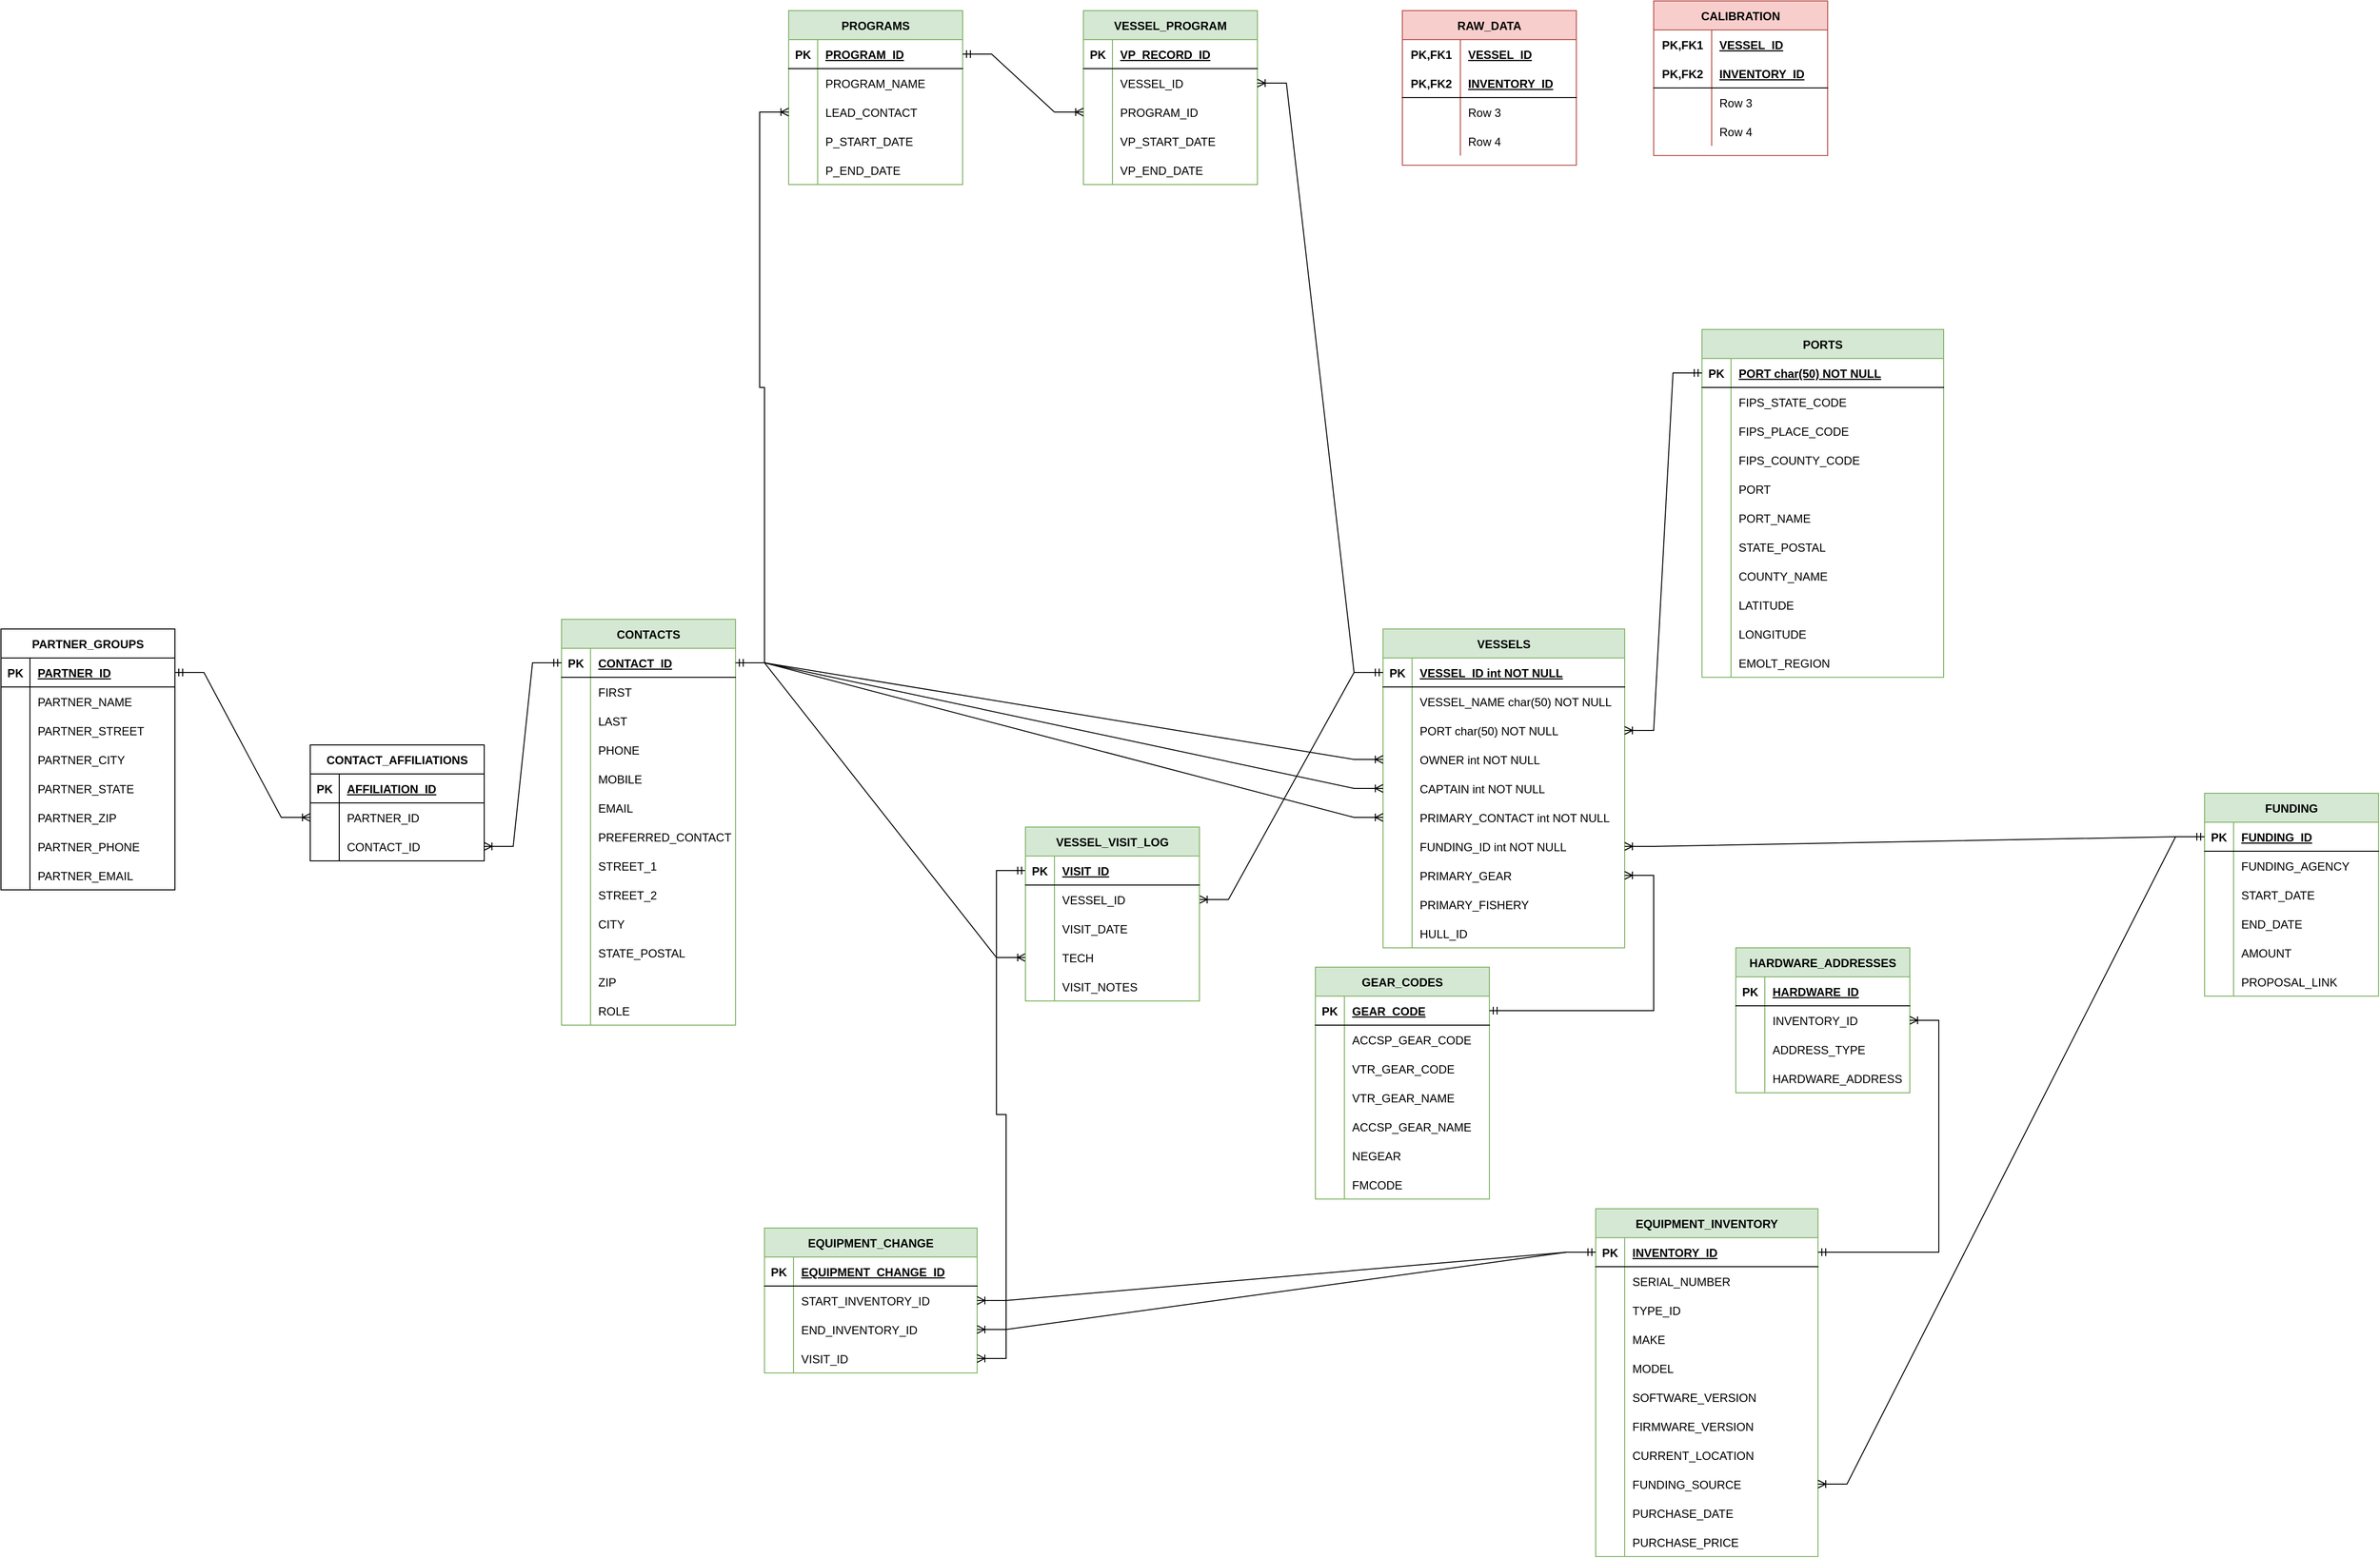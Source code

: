 <mxfile version="17.1.2" type="github">
  <diagram id="R2lEEEUBdFMjLlhIrx00" name="Page-1">
    <mxGraphModel dx="2921" dy="1744" grid="1" gridSize="10" guides="1" tooltips="1" connect="1" arrows="1" fold="1" page="1" pageScale="1" pageWidth="850" pageHeight="1100" math="0" shadow="0" extFonts="Permanent Marker^https://fonts.googleapis.com/css?family=Permanent+Marker">
      <root>
        <mxCell id="0" />
        <mxCell id="1" parent="0" />
        <mxCell id="C-vyLk0tnHw3VtMMgP7b-2" value="PORTS" style="shape=table;startSize=30;container=1;collapsible=1;childLayout=tableLayout;fixedRows=1;rowLines=0;fontStyle=1;align=center;resizeLast=1;fillColor=#d5e8d4;strokeColor=#82b366;" parent="1" vertex="1">
          <mxGeometry x="430" y="-290" width="250" height="360" as="geometry" />
        </mxCell>
        <mxCell id="C-vyLk0tnHw3VtMMgP7b-3" value="" style="shape=partialRectangle;collapsible=0;dropTarget=0;pointerEvents=0;fillColor=none;points=[[0,0.5],[1,0.5]];portConstraint=eastwest;top=0;left=0;right=0;bottom=1;" parent="C-vyLk0tnHw3VtMMgP7b-2" vertex="1">
          <mxGeometry y="30" width="250" height="30" as="geometry" />
        </mxCell>
        <mxCell id="C-vyLk0tnHw3VtMMgP7b-4" value="PK" style="shape=partialRectangle;overflow=hidden;connectable=0;fillColor=none;top=0;left=0;bottom=0;right=0;fontStyle=1;" parent="C-vyLk0tnHw3VtMMgP7b-3" vertex="1">
          <mxGeometry width="30" height="30" as="geometry">
            <mxRectangle width="30" height="30" as="alternateBounds" />
          </mxGeometry>
        </mxCell>
        <mxCell id="C-vyLk0tnHw3VtMMgP7b-5" value="PORT char(50) NOT NULL" style="shape=partialRectangle;overflow=hidden;connectable=0;fillColor=none;top=0;left=0;bottom=0;right=0;align=left;spacingLeft=6;fontStyle=5;" parent="C-vyLk0tnHw3VtMMgP7b-3" vertex="1">
          <mxGeometry x="30" width="220" height="30" as="geometry">
            <mxRectangle width="220" height="30" as="alternateBounds" />
          </mxGeometry>
        </mxCell>
        <mxCell id="C-vyLk0tnHw3VtMMgP7b-6" value="" style="shape=partialRectangle;collapsible=0;dropTarget=0;pointerEvents=0;fillColor=none;points=[[0,0.5],[1,0.5]];portConstraint=eastwest;top=0;left=0;right=0;bottom=0;" parent="C-vyLk0tnHw3VtMMgP7b-2" vertex="1">
          <mxGeometry y="60" width="250" height="30" as="geometry" />
        </mxCell>
        <mxCell id="C-vyLk0tnHw3VtMMgP7b-7" value="" style="shape=partialRectangle;overflow=hidden;connectable=0;fillColor=none;top=0;left=0;bottom=0;right=0;" parent="C-vyLk0tnHw3VtMMgP7b-6" vertex="1">
          <mxGeometry width="30" height="30" as="geometry">
            <mxRectangle width="30" height="30" as="alternateBounds" />
          </mxGeometry>
        </mxCell>
        <mxCell id="C-vyLk0tnHw3VtMMgP7b-8" value="FIPS_STATE_CODE" style="shape=partialRectangle;overflow=hidden;connectable=0;fillColor=none;top=0;left=0;bottom=0;right=0;align=left;spacingLeft=6;" parent="C-vyLk0tnHw3VtMMgP7b-6" vertex="1">
          <mxGeometry x="30" width="220" height="30" as="geometry">
            <mxRectangle width="220" height="30" as="alternateBounds" />
          </mxGeometry>
        </mxCell>
        <mxCell id="C-vyLk0tnHw3VtMMgP7b-9" value="" style="shape=partialRectangle;collapsible=0;dropTarget=0;pointerEvents=0;fillColor=none;points=[[0,0.5],[1,0.5]];portConstraint=eastwest;top=0;left=0;right=0;bottom=0;" parent="C-vyLk0tnHw3VtMMgP7b-2" vertex="1">
          <mxGeometry y="90" width="250" height="30" as="geometry" />
        </mxCell>
        <mxCell id="C-vyLk0tnHw3VtMMgP7b-10" value="" style="shape=partialRectangle;overflow=hidden;connectable=0;fillColor=none;top=0;left=0;bottom=0;right=0;" parent="C-vyLk0tnHw3VtMMgP7b-9" vertex="1">
          <mxGeometry width="30" height="30" as="geometry">
            <mxRectangle width="30" height="30" as="alternateBounds" />
          </mxGeometry>
        </mxCell>
        <mxCell id="C-vyLk0tnHw3VtMMgP7b-11" value="FIPS_PLACE_CODE" style="shape=partialRectangle;overflow=hidden;connectable=0;fillColor=none;top=0;left=0;bottom=0;right=0;align=left;spacingLeft=6;" parent="C-vyLk0tnHw3VtMMgP7b-9" vertex="1">
          <mxGeometry x="30" width="220" height="30" as="geometry">
            <mxRectangle width="220" height="30" as="alternateBounds" />
          </mxGeometry>
        </mxCell>
        <mxCell id="qiaEvNQbySJuxWm7OC_9-9" style="shape=partialRectangle;collapsible=0;dropTarget=0;pointerEvents=0;fillColor=none;points=[[0,0.5],[1,0.5]];portConstraint=eastwest;top=0;left=0;right=0;bottom=0;" parent="C-vyLk0tnHw3VtMMgP7b-2" vertex="1">
          <mxGeometry y="120" width="250" height="30" as="geometry" />
        </mxCell>
        <mxCell id="qiaEvNQbySJuxWm7OC_9-10" style="shape=partialRectangle;overflow=hidden;connectable=0;fillColor=none;top=0;left=0;bottom=0;right=0;" parent="qiaEvNQbySJuxWm7OC_9-9" vertex="1">
          <mxGeometry width="30" height="30" as="geometry">
            <mxRectangle width="30" height="30" as="alternateBounds" />
          </mxGeometry>
        </mxCell>
        <mxCell id="qiaEvNQbySJuxWm7OC_9-11" value="FIPS_COUNTY_CODE" style="shape=partialRectangle;overflow=hidden;connectable=0;fillColor=none;top=0;left=0;bottom=0;right=0;align=left;spacingLeft=6;" parent="qiaEvNQbySJuxWm7OC_9-9" vertex="1">
          <mxGeometry x="30" width="220" height="30" as="geometry">
            <mxRectangle width="220" height="30" as="alternateBounds" />
          </mxGeometry>
        </mxCell>
        <mxCell id="qiaEvNQbySJuxWm7OC_9-235" style="shape=partialRectangle;collapsible=0;dropTarget=0;pointerEvents=0;fillColor=none;points=[[0,0.5],[1,0.5]];portConstraint=eastwest;top=0;left=0;right=0;bottom=0;" parent="C-vyLk0tnHw3VtMMgP7b-2" vertex="1">
          <mxGeometry y="150" width="250" height="30" as="geometry" />
        </mxCell>
        <mxCell id="qiaEvNQbySJuxWm7OC_9-236" style="shape=partialRectangle;overflow=hidden;connectable=0;fillColor=none;top=0;left=0;bottom=0;right=0;" parent="qiaEvNQbySJuxWm7OC_9-235" vertex="1">
          <mxGeometry width="30" height="30" as="geometry">
            <mxRectangle width="30" height="30" as="alternateBounds" />
          </mxGeometry>
        </mxCell>
        <mxCell id="qiaEvNQbySJuxWm7OC_9-237" value="PORT" style="shape=partialRectangle;overflow=hidden;connectable=0;fillColor=none;top=0;left=0;bottom=0;right=0;align=left;spacingLeft=6;" parent="qiaEvNQbySJuxWm7OC_9-235" vertex="1">
          <mxGeometry x="30" width="220" height="30" as="geometry">
            <mxRectangle width="220" height="30" as="alternateBounds" />
          </mxGeometry>
        </mxCell>
        <mxCell id="qiaEvNQbySJuxWm7OC_9-238" style="shape=partialRectangle;collapsible=0;dropTarget=0;pointerEvents=0;fillColor=none;points=[[0,0.5],[1,0.5]];portConstraint=eastwest;top=0;left=0;right=0;bottom=0;" parent="C-vyLk0tnHw3VtMMgP7b-2" vertex="1">
          <mxGeometry y="180" width="250" height="30" as="geometry" />
        </mxCell>
        <mxCell id="qiaEvNQbySJuxWm7OC_9-239" style="shape=partialRectangle;overflow=hidden;connectable=0;fillColor=none;top=0;left=0;bottom=0;right=0;" parent="qiaEvNQbySJuxWm7OC_9-238" vertex="1">
          <mxGeometry width="30" height="30" as="geometry">
            <mxRectangle width="30" height="30" as="alternateBounds" />
          </mxGeometry>
        </mxCell>
        <mxCell id="qiaEvNQbySJuxWm7OC_9-240" value="PORT_NAME" style="shape=partialRectangle;overflow=hidden;connectable=0;fillColor=none;top=0;left=0;bottom=0;right=0;align=left;spacingLeft=6;" parent="qiaEvNQbySJuxWm7OC_9-238" vertex="1">
          <mxGeometry x="30" width="220" height="30" as="geometry">
            <mxRectangle width="220" height="30" as="alternateBounds" />
          </mxGeometry>
        </mxCell>
        <mxCell id="uxOibPvhGJxRQ9Y2unMJ-1" style="shape=partialRectangle;collapsible=0;dropTarget=0;pointerEvents=0;fillColor=none;points=[[0,0.5],[1,0.5]];portConstraint=eastwest;top=0;left=0;right=0;bottom=0;" parent="C-vyLk0tnHw3VtMMgP7b-2" vertex="1">
          <mxGeometry y="210" width="250" height="30" as="geometry" />
        </mxCell>
        <mxCell id="uxOibPvhGJxRQ9Y2unMJ-2" style="shape=partialRectangle;overflow=hidden;connectable=0;fillColor=none;top=0;left=0;bottom=0;right=0;" parent="uxOibPvhGJxRQ9Y2unMJ-1" vertex="1">
          <mxGeometry width="30" height="30" as="geometry">
            <mxRectangle width="30" height="30" as="alternateBounds" />
          </mxGeometry>
        </mxCell>
        <mxCell id="uxOibPvhGJxRQ9Y2unMJ-3" value="STATE_POSTAL" style="shape=partialRectangle;overflow=hidden;connectable=0;fillColor=none;top=0;left=0;bottom=0;right=0;align=left;spacingLeft=6;" parent="uxOibPvhGJxRQ9Y2unMJ-1" vertex="1">
          <mxGeometry x="30" width="220" height="30" as="geometry">
            <mxRectangle width="220" height="30" as="alternateBounds" />
          </mxGeometry>
        </mxCell>
        <mxCell id="uxOibPvhGJxRQ9Y2unMJ-4" style="shape=partialRectangle;collapsible=0;dropTarget=0;pointerEvents=0;fillColor=none;points=[[0,0.5],[1,0.5]];portConstraint=eastwest;top=0;left=0;right=0;bottom=0;" parent="C-vyLk0tnHw3VtMMgP7b-2" vertex="1">
          <mxGeometry y="240" width="250" height="30" as="geometry" />
        </mxCell>
        <mxCell id="uxOibPvhGJxRQ9Y2unMJ-5" style="shape=partialRectangle;overflow=hidden;connectable=0;fillColor=none;top=0;left=0;bottom=0;right=0;" parent="uxOibPvhGJxRQ9Y2unMJ-4" vertex="1">
          <mxGeometry width="30" height="30" as="geometry">
            <mxRectangle width="30" height="30" as="alternateBounds" />
          </mxGeometry>
        </mxCell>
        <mxCell id="uxOibPvhGJxRQ9Y2unMJ-6" value="COUNTY_NAME" style="shape=partialRectangle;overflow=hidden;connectable=0;fillColor=none;top=0;left=0;bottom=0;right=0;align=left;spacingLeft=6;" parent="uxOibPvhGJxRQ9Y2unMJ-4" vertex="1">
          <mxGeometry x="30" width="220" height="30" as="geometry">
            <mxRectangle width="220" height="30" as="alternateBounds" />
          </mxGeometry>
        </mxCell>
        <mxCell id="uxOibPvhGJxRQ9Y2unMJ-7" style="shape=partialRectangle;collapsible=0;dropTarget=0;pointerEvents=0;fillColor=none;points=[[0,0.5],[1,0.5]];portConstraint=eastwest;top=0;left=0;right=0;bottom=0;" parent="C-vyLk0tnHw3VtMMgP7b-2" vertex="1">
          <mxGeometry y="270" width="250" height="30" as="geometry" />
        </mxCell>
        <mxCell id="uxOibPvhGJxRQ9Y2unMJ-8" style="shape=partialRectangle;overflow=hidden;connectable=0;fillColor=none;top=0;left=0;bottom=0;right=0;" parent="uxOibPvhGJxRQ9Y2unMJ-7" vertex="1">
          <mxGeometry width="30" height="30" as="geometry">
            <mxRectangle width="30" height="30" as="alternateBounds" />
          </mxGeometry>
        </mxCell>
        <mxCell id="uxOibPvhGJxRQ9Y2unMJ-9" value="LATITUDE" style="shape=partialRectangle;overflow=hidden;connectable=0;fillColor=none;top=0;left=0;bottom=0;right=0;align=left;spacingLeft=6;" parent="uxOibPvhGJxRQ9Y2unMJ-7" vertex="1">
          <mxGeometry x="30" width="220" height="30" as="geometry">
            <mxRectangle width="220" height="30" as="alternateBounds" />
          </mxGeometry>
        </mxCell>
        <mxCell id="uxOibPvhGJxRQ9Y2unMJ-10" style="shape=partialRectangle;collapsible=0;dropTarget=0;pointerEvents=0;fillColor=none;points=[[0,0.5],[1,0.5]];portConstraint=eastwest;top=0;left=0;right=0;bottom=0;" parent="C-vyLk0tnHw3VtMMgP7b-2" vertex="1">
          <mxGeometry y="300" width="250" height="30" as="geometry" />
        </mxCell>
        <mxCell id="uxOibPvhGJxRQ9Y2unMJ-11" style="shape=partialRectangle;overflow=hidden;connectable=0;fillColor=none;top=0;left=0;bottom=0;right=0;" parent="uxOibPvhGJxRQ9Y2unMJ-10" vertex="1">
          <mxGeometry width="30" height="30" as="geometry">
            <mxRectangle width="30" height="30" as="alternateBounds" />
          </mxGeometry>
        </mxCell>
        <mxCell id="uxOibPvhGJxRQ9Y2unMJ-12" value="LONGITUDE" style="shape=partialRectangle;overflow=hidden;connectable=0;fillColor=none;top=0;left=0;bottom=0;right=0;align=left;spacingLeft=6;" parent="uxOibPvhGJxRQ9Y2unMJ-10" vertex="1">
          <mxGeometry x="30" width="220" height="30" as="geometry">
            <mxRectangle width="220" height="30" as="alternateBounds" />
          </mxGeometry>
        </mxCell>
        <mxCell id="uxOibPvhGJxRQ9Y2unMJ-13" style="shape=partialRectangle;collapsible=0;dropTarget=0;pointerEvents=0;fillColor=none;points=[[0,0.5],[1,0.5]];portConstraint=eastwest;top=0;left=0;right=0;bottom=0;" parent="C-vyLk0tnHw3VtMMgP7b-2" vertex="1">
          <mxGeometry y="330" width="250" height="30" as="geometry" />
        </mxCell>
        <mxCell id="uxOibPvhGJxRQ9Y2unMJ-14" style="shape=partialRectangle;overflow=hidden;connectable=0;fillColor=none;top=0;left=0;bottom=0;right=0;" parent="uxOibPvhGJxRQ9Y2unMJ-13" vertex="1">
          <mxGeometry width="30" height="30" as="geometry">
            <mxRectangle width="30" height="30" as="alternateBounds" />
          </mxGeometry>
        </mxCell>
        <mxCell id="uxOibPvhGJxRQ9Y2unMJ-15" value="EMOLT_REGION" style="shape=partialRectangle;overflow=hidden;connectable=0;fillColor=none;top=0;left=0;bottom=0;right=0;align=left;spacingLeft=6;" parent="uxOibPvhGJxRQ9Y2unMJ-13" vertex="1">
          <mxGeometry x="30" width="220" height="30" as="geometry">
            <mxRectangle width="220" height="30" as="alternateBounds" />
          </mxGeometry>
        </mxCell>
        <mxCell id="C-vyLk0tnHw3VtMMgP7b-23" value="VESSELS" style="shape=table;startSize=30;container=1;collapsible=1;childLayout=tableLayout;fixedRows=1;rowLines=0;fontStyle=1;align=center;resizeLast=1;fillColor=#d5e8d4;strokeColor=#82b366;" parent="1" vertex="1">
          <mxGeometry x="100" y="20" width="250" height="330" as="geometry" />
        </mxCell>
        <mxCell id="C-vyLk0tnHw3VtMMgP7b-24" value="" style="shape=partialRectangle;collapsible=0;dropTarget=0;pointerEvents=0;fillColor=none;points=[[0,0.5],[1,0.5]];portConstraint=eastwest;top=0;left=0;right=0;bottom=1;" parent="C-vyLk0tnHw3VtMMgP7b-23" vertex="1">
          <mxGeometry y="30" width="250" height="30" as="geometry" />
        </mxCell>
        <mxCell id="C-vyLk0tnHw3VtMMgP7b-25" value="PK" style="shape=partialRectangle;overflow=hidden;connectable=0;fillColor=none;top=0;left=0;bottom=0;right=0;fontStyle=1;" parent="C-vyLk0tnHw3VtMMgP7b-24" vertex="1">
          <mxGeometry width="30" height="30" as="geometry">
            <mxRectangle width="30" height="30" as="alternateBounds" />
          </mxGeometry>
        </mxCell>
        <mxCell id="C-vyLk0tnHw3VtMMgP7b-26" value="VESSEL_ID int NOT NULL " style="shape=partialRectangle;overflow=hidden;connectable=0;fillColor=none;top=0;left=0;bottom=0;right=0;align=left;spacingLeft=6;fontStyle=5;" parent="C-vyLk0tnHw3VtMMgP7b-24" vertex="1">
          <mxGeometry x="30" width="220" height="30" as="geometry">
            <mxRectangle width="220" height="30" as="alternateBounds" />
          </mxGeometry>
        </mxCell>
        <mxCell id="C-vyLk0tnHw3VtMMgP7b-27" value="" style="shape=partialRectangle;collapsible=0;dropTarget=0;pointerEvents=0;fillColor=none;points=[[0,0.5],[1,0.5]];portConstraint=eastwest;top=0;left=0;right=0;bottom=0;" parent="C-vyLk0tnHw3VtMMgP7b-23" vertex="1">
          <mxGeometry y="60" width="250" height="30" as="geometry" />
        </mxCell>
        <mxCell id="C-vyLk0tnHw3VtMMgP7b-28" value="" style="shape=partialRectangle;overflow=hidden;connectable=0;fillColor=none;top=0;left=0;bottom=0;right=0;" parent="C-vyLk0tnHw3VtMMgP7b-27" vertex="1">
          <mxGeometry width="30" height="30" as="geometry">
            <mxRectangle width="30" height="30" as="alternateBounds" />
          </mxGeometry>
        </mxCell>
        <mxCell id="C-vyLk0tnHw3VtMMgP7b-29" value="VESSEL_NAME char(50) NOT NULL" style="shape=partialRectangle;overflow=hidden;connectable=0;fillColor=none;top=0;left=0;bottom=0;right=0;align=left;spacingLeft=6;" parent="C-vyLk0tnHw3VtMMgP7b-27" vertex="1">
          <mxGeometry x="30" width="220" height="30" as="geometry">
            <mxRectangle width="220" height="30" as="alternateBounds" />
          </mxGeometry>
        </mxCell>
        <mxCell id="qiaEvNQbySJuxWm7OC_9-1" style="shape=partialRectangle;collapsible=0;dropTarget=0;pointerEvents=0;fillColor=none;points=[[0,0.5],[1,0.5]];portConstraint=eastwest;top=0;left=0;right=0;bottom=0;" parent="C-vyLk0tnHw3VtMMgP7b-23" vertex="1">
          <mxGeometry y="90" width="250" height="30" as="geometry" />
        </mxCell>
        <mxCell id="qiaEvNQbySJuxWm7OC_9-2" style="shape=partialRectangle;overflow=hidden;connectable=0;fillColor=none;top=0;left=0;bottom=0;right=0;" parent="qiaEvNQbySJuxWm7OC_9-1" vertex="1">
          <mxGeometry width="30" height="30" as="geometry">
            <mxRectangle width="30" height="30" as="alternateBounds" />
          </mxGeometry>
        </mxCell>
        <mxCell id="qiaEvNQbySJuxWm7OC_9-3" value="PORT char(50) NOT NULL" style="shape=partialRectangle;overflow=hidden;connectable=0;fillColor=none;top=0;left=0;bottom=0;right=0;align=left;spacingLeft=6;" parent="qiaEvNQbySJuxWm7OC_9-1" vertex="1">
          <mxGeometry x="30" width="220" height="30" as="geometry">
            <mxRectangle width="220" height="30" as="alternateBounds" />
          </mxGeometry>
        </mxCell>
        <mxCell id="qiaEvNQbySJuxWm7OC_9-4" style="shape=partialRectangle;collapsible=0;dropTarget=0;pointerEvents=0;fillColor=none;points=[[0,0.5],[1,0.5]];portConstraint=eastwest;top=0;left=0;right=0;bottom=0;" parent="C-vyLk0tnHw3VtMMgP7b-23" vertex="1">
          <mxGeometry y="120" width="250" height="30" as="geometry" />
        </mxCell>
        <mxCell id="qiaEvNQbySJuxWm7OC_9-5" style="shape=partialRectangle;overflow=hidden;connectable=0;fillColor=none;top=0;left=0;bottom=0;right=0;" parent="qiaEvNQbySJuxWm7OC_9-4" vertex="1">
          <mxGeometry width="30" height="30" as="geometry">
            <mxRectangle width="30" height="30" as="alternateBounds" />
          </mxGeometry>
        </mxCell>
        <mxCell id="qiaEvNQbySJuxWm7OC_9-6" value="OWNER int NOT NULL" style="shape=partialRectangle;overflow=hidden;connectable=0;fillColor=none;top=0;left=0;bottom=0;right=0;align=left;spacingLeft=6;" parent="qiaEvNQbySJuxWm7OC_9-4" vertex="1">
          <mxGeometry x="30" width="220" height="30" as="geometry">
            <mxRectangle width="220" height="30" as="alternateBounds" />
          </mxGeometry>
        </mxCell>
        <mxCell id="qiaEvNQbySJuxWm7OC_9-12" style="shape=partialRectangle;collapsible=0;dropTarget=0;pointerEvents=0;fillColor=none;points=[[0,0.5],[1,0.5]];portConstraint=eastwest;top=0;left=0;right=0;bottom=0;" parent="C-vyLk0tnHw3VtMMgP7b-23" vertex="1">
          <mxGeometry y="150" width="250" height="30" as="geometry" />
        </mxCell>
        <mxCell id="qiaEvNQbySJuxWm7OC_9-13" style="shape=partialRectangle;overflow=hidden;connectable=0;fillColor=none;top=0;left=0;bottom=0;right=0;" parent="qiaEvNQbySJuxWm7OC_9-12" vertex="1">
          <mxGeometry width="30" height="30" as="geometry">
            <mxRectangle width="30" height="30" as="alternateBounds" />
          </mxGeometry>
        </mxCell>
        <mxCell id="qiaEvNQbySJuxWm7OC_9-14" value="CAPTAIN int NOT NULL" style="shape=partialRectangle;overflow=hidden;connectable=0;fillColor=none;top=0;left=0;bottom=0;right=0;align=left;spacingLeft=6;" parent="qiaEvNQbySJuxWm7OC_9-12" vertex="1">
          <mxGeometry x="30" width="220" height="30" as="geometry">
            <mxRectangle width="220" height="30" as="alternateBounds" />
          </mxGeometry>
        </mxCell>
        <mxCell id="qiaEvNQbySJuxWm7OC_9-231" style="shape=partialRectangle;collapsible=0;dropTarget=0;pointerEvents=0;fillColor=none;points=[[0,0.5],[1,0.5]];portConstraint=eastwest;top=0;left=0;right=0;bottom=0;" parent="C-vyLk0tnHw3VtMMgP7b-23" vertex="1">
          <mxGeometry y="180" width="250" height="30" as="geometry" />
        </mxCell>
        <mxCell id="qiaEvNQbySJuxWm7OC_9-232" style="shape=partialRectangle;overflow=hidden;connectable=0;fillColor=none;top=0;left=0;bottom=0;right=0;" parent="qiaEvNQbySJuxWm7OC_9-231" vertex="1">
          <mxGeometry width="30" height="30" as="geometry">
            <mxRectangle width="30" height="30" as="alternateBounds" />
          </mxGeometry>
        </mxCell>
        <mxCell id="qiaEvNQbySJuxWm7OC_9-233" value="PRIMARY_CONTACT int NOT NULL" style="shape=partialRectangle;overflow=hidden;connectable=0;fillColor=none;top=0;left=0;bottom=0;right=0;align=left;spacingLeft=6;" parent="qiaEvNQbySJuxWm7OC_9-231" vertex="1">
          <mxGeometry x="30" width="220" height="30" as="geometry">
            <mxRectangle width="220" height="30" as="alternateBounds" />
          </mxGeometry>
        </mxCell>
        <mxCell id="qiaEvNQbySJuxWm7OC_9-98" style="shape=partialRectangle;collapsible=0;dropTarget=0;pointerEvents=0;fillColor=none;points=[[0,0.5],[1,0.5]];portConstraint=eastwest;top=0;left=0;right=0;bottom=0;" parent="C-vyLk0tnHw3VtMMgP7b-23" vertex="1">
          <mxGeometry y="210" width="250" height="30" as="geometry" />
        </mxCell>
        <mxCell id="qiaEvNQbySJuxWm7OC_9-99" style="shape=partialRectangle;overflow=hidden;connectable=0;fillColor=none;top=0;left=0;bottom=0;right=0;" parent="qiaEvNQbySJuxWm7OC_9-98" vertex="1">
          <mxGeometry width="30" height="30" as="geometry">
            <mxRectangle width="30" height="30" as="alternateBounds" />
          </mxGeometry>
        </mxCell>
        <mxCell id="qiaEvNQbySJuxWm7OC_9-100" value="FUNDING_ID int NOT NULL" style="shape=partialRectangle;overflow=hidden;connectable=0;fillColor=none;top=0;left=0;bottom=0;right=0;align=left;spacingLeft=6;" parent="qiaEvNQbySJuxWm7OC_9-98" vertex="1">
          <mxGeometry x="30" width="220" height="30" as="geometry">
            <mxRectangle width="220" height="30" as="alternateBounds" />
          </mxGeometry>
        </mxCell>
        <mxCell id="qiaEvNQbySJuxWm7OC_9-177" style="shape=partialRectangle;collapsible=0;dropTarget=0;pointerEvents=0;fillColor=none;points=[[0,0.5],[1,0.5]];portConstraint=eastwest;top=0;left=0;right=0;bottom=0;" parent="C-vyLk0tnHw3VtMMgP7b-23" vertex="1">
          <mxGeometry y="240" width="250" height="30" as="geometry" />
        </mxCell>
        <mxCell id="qiaEvNQbySJuxWm7OC_9-178" style="shape=partialRectangle;overflow=hidden;connectable=0;fillColor=none;top=0;left=0;bottom=0;right=0;" parent="qiaEvNQbySJuxWm7OC_9-177" vertex="1">
          <mxGeometry width="30" height="30" as="geometry">
            <mxRectangle width="30" height="30" as="alternateBounds" />
          </mxGeometry>
        </mxCell>
        <mxCell id="qiaEvNQbySJuxWm7OC_9-179" value="PRIMARY_GEAR" style="shape=partialRectangle;overflow=hidden;connectable=0;fillColor=none;top=0;left=0;bottom=0;right=0;align=left;spacingLeft=6;" parent="qiaEvNQbySJuxWm7OC_9-177" vertex="1">
          <mxGeometry x="30" width="220" height="30" as="geometry">
            <mxRectangle width="220" height="30" as="alternateBounds" />
          </mxGeometry>
        </mxCell>
        <mxCell id="qiaEvNQbySJuxWm7OC_9-180" style="shape=partialRectangle;collapsible=0;dropTarget=0;pointerEvents=0;fillColor=none;points=[[0,0.5],[1,0.5]];portConstraint=eastwest;top=0;left=0;right=0;bottom=0;" parent="C-vyLk0tnHw3VtMMgP7b-23" vertex="1">
          <mxGeometry y="270" width="250" height="30" as="geometry" />
        </mxCell>
        <mxCell id="qiaEvNQbySJuxWm7OC_9-181" style="shape=partialRectangle;overflow=hidden;connectable=0;fillColor=none;top=0;left=0;bottom=0;right=0;" parent="qiaEvNQbySJuxWm7OC_9-180" vertex="1">
          <mxGeometry width="30" height="30" as="geometry">
            <mxRectangle width="30" height="30" as="alternateBounds" />
          </mxGeometry>
        </mxCell>
        <mxCell id="qiaEvNQbySJuxWm7OC_9-182" value="PRIMARY_FISHERY" style="shape=partialRectangle;overflow=hidden;connectable=0;fillColor=none;top=0;left=0;bottom=0;right=0;align=left;spacingLeft=6;" parent="qiaEvNQbySJuxWm7OC_9-180" vertex="1">
          <mxGeometry x="30" width="220" height="30" as="geometry">
            <mxRectangle width="220" height="30" as="alternateBounds" />
          </mxGeometry>
        </mxCell>
        <mxCell id="ZTODkxId_l4YiAYqyi8L-1" style="shape=partialRectangle;collapsible=0;dropTarget=0;pointerEvents=0;fillColor=none;points=[[0,0.5],[1,0.5]];portConstraint=eastwest;top=0;left=0;right=0;bottom=0;" parent="C-vyLk0tnHw3VtMMgP7b-23" vertex="1">
          <mxGeometry y="300" width="250" height="30" as="geometry" />
        </mxCell>
        <mxCell id="ZTODkxId_l4YiAYqyi8L-2" style="shape=partialRectangle;overflow=hidden;connectable=0;fillColor=none;top=0;left=0;bottom=0;right=0;" parent="ZTODkxId_l4YiAYqyi8L-1" vertex="1">
          <mxGeometry width="30" height="30" as="geometry">
            <mxRectangle width="30" height="30" as="alternateBounds" />
          </mxGeometry>
        </mxCell>
        <mxCell id="ZTODkxId_l4YiAYqyi8L-3" value="HULL_ID" style="shape=partialRectangle;overflow=hidden;connectable=0;fillColor=none;top=0;left=0;bottom=0;right=0;align=left;spacingLeft=6;" parent="ZTODkxId_l4YiAYqyi8L-1" vertex="1">
          <mxGeometry x="30" width="220" height="30" as="geometry">
            <mxRectangle width="220" height="30" as="alternateBounds" />
          </mxGeometry>
        </mxCell>
        <mxCell id="qiaEvNQbySJuxWm7OC_9-15" value="CONTACTS" style="shape=table;startSize=30;container=1;collapsible=1;childLayout=tableLayout;fixedRows=1;rowLines=0;fontStyle=1;align=center;resizeLast=1;fillColor=#d5e8d4;strokeColor=#82b366;" parent="1" vertex="1">
          <mxGeometry x="-750" y="10" width="180" height="420" as="geometry" />
        </mxCell>
        <mxCell id="qiaEvNQbySJuxWm7OC_9-16" value="" style="shape=partialRectangle;collapsible=0;dropTarget=0;pointerEvents=0;fillColor=none;top=0;left=0;bottom=1;right=0;points=[[0,0.5],[1,0.5]];portConstraint=eastwest;" parent="qiaEvNQbySJuxWm7OC_9-15" vertex="1">
          <mxGeometry y="30" width="180" height="30" as="geometry" />
        </mxCell>
        <mxCell id="qiaEvNQbySJuxWm7OC_9-17" value="PK" style="shape=partialRectangle;connectable=0;fillColor=none;top=0;left=0;bottom=0;right=0;fontStyle=1;overflow=hidden;" parent="qiaEvNQbySJuxWm7OC_9-16" vertex="1">
          <mxGeometry width="30" height="30" as="geometry">
            <mxRectangle width="30" height="30" as="alternateBounds" />
          </mxGeometry>
        </mxCell>
        <mxCell id="qiaEvNQbySJuxWm7OC_9-18" value="CONTACT_ID" style="shape=partialRectangle;connectable=0;fillColor=none;top=0;left=0;bottom=0;right=0;align=left;spacingLeft=6;fontStyle=5;overflow=hidden;" parent="qiaEvNQbySJuxWm7OC_9-16" vertex="1">
          <mxGeometry x="30" width="150" height="30" as="geometry">
            <mxRectangle width="150" height="30" as="alternateBounds" />
          </mxGeometry>
        </mxCell>
        <mxCell id="qiaEvNQbySJuxWm7OC_9-19" value="" style="shape=partialRectangle;collapsible=0;dropTarget=0;pointerEvents=0;fillColor=none;top=0;left=0;bottom=0;right=0;points=[[0,0.5],[1,0.5]];portConstraint=eastwest;" parent="qiaEvNQbySJuxWm7OC_9-15" vertex="1">
          <mxGeometry y="60" width="180" height="30" as="geometry" />
        </mxCell>
        <mxCell id="qiaEvNQbySJuxWm7OC_9-20" value="" style="shape=partialRectangle;connectable=0;fillColor=none;top=0;left=0;bottom=0;right=0;editable=1;overflow=hidden;" parent="qiaEvNQbySJuxWm7OC_9-19" vertex="1">
          <mxGeometry width="30" height="30" as="geometry">
            <mxRectangle width="30" height="30" as="alternateBounds" />
          </mxGeometry>
        </mxCell>
        <mxCell id="qiaEvNQbySJuxWm7OC_9-21" value="FIRST" style="shape=partialRectangle;connectable=0;fillColor=none;top=0;left=0;bottom=0;right=0;align=left;spacingLeft=6;overflow=hidden;" parent="qiaEvNQbySJuxWm7OC_9-19" vertex="1">
          <mxGeometry x="30" width="150" height="30" as="geometry">
            <mxRectangle width="150" height="30" as="alternateBounds" />
          </mxGeometry>
        </mxCell>
        <mxCell id="qiaEvNQbySJuxWm7OC_9-22" value="" style="shape=partialRectangle;collapsible=0;dropTarget=0;pointerEvents=0;fillColor=none;top=0;left=0;bottom=0;right=0;points=[[0,0.5],[1,0.5]];portConstraint=eastwest;" parent="qiaEvNQbySJuxWm7OC_9-15" vertex="1">
          <mxGeometry y="90" width="180" height="30" as="geometry" />
        </mxCell>
        <mxCell id="qiaEvNQbySJuxWm7OC_9-23" value="" style="shape=partialRectangle;connectable=0;fillColor=none;top=0;left=0;bottom=0;right=0;editable=1;overflow=hidden;" parent="qiaEvNQbySJuxWm7OC_9-22" vertex="1">
          <mxGeometry width="30" height="30" as="geometry">
            <mxRectangle width="30" height="30" as="alternateBounds" />
          </mxGeometry>
        </mxCell>
        <mxCell id="qiaEvNQbySJuxWm7OC_9-24" value="LAST" style="shape=partialRectangle;connectable=0;fillColor=none;top=0;left=0;bottom=0;right=0;align=left;spacingLeft=6;overflow=hidden;" parent="qiaEvNQbySJuxWm7OC_9-22" vertex="1">
          <mxGeometry x="30" width="150" height="30" as="geometry">
            <mxRectangle width="150" height="30" as="alternateBounds" />
          </mxGeometry>
        </mxCell>
        <mxCell id="qiaEvNQbySJuxWm7OC_9-25" value="" style="shape=partialRectangle;collapsible=0;dropTarget=0;pointerEvents=0;fillColor=none;top=0;left=0;bottom=0;right=0;points=[[0,0.5],[1,0.5]];portConstraint=eastwest;" parent="qiaEvNQbySJuxWm7OC_9-15" vertex="1">
          <mxGeometry y="120" width="180" height="30" as="geometry" />
        </mxCell>
        <mxCell id="qiaEvNQbySJuxWm7OC_9-26" value="" style="shape=partialRectangle;connectable=0;fillColor=none;top=0;left=0;bottom=0;right=0;editable=1;overflow=hidden;" parent="qiaEvNQbySJuxWm7OC_9-25" vertex="1">
          <mxGeometry width="30" height="30" as="geometry">
            <mxRectangle width="30" height="30" as="alternateBounds" />
          </mxGeometry>
        </mxCell>
        <mxCell id="qiaEvNQbySJuxWm7OC_9-27" value="PHONE" style="shape=partialRectangle;connectable=0;fillColor=none;top=0;left=0;bottom=0;right=0;align=left;spacingLeft=6;overflow=hidden;" parent="qiaEvNQbySJuxWm7OC_9-25" vertex="1">
          <mxGeometry x="30" width="150" height="30" as="geometry">
            <mxRectangle width="150" height="30" as="alternateBounds" />
          </mxGeometry>
        </mxCell>
        <mxCell id="qiaEvNQbySJuxWm7OC_9-28" style="shape=partialRectangle;collapsible=0;dropTarget=0;pointerEvents=0;fillColor=none;top=0;left=0;bottom=0;right=0;points=[[0,0.5],[1,0.5]];portConstraint=eastwest;" parent="qiaEvNQbySJuxWm7OC_9-15" vertex="1">
          <mxGeometry y="150" width="180" height="30" as="geometry" />
        </mxCell>
        <mxCell id="qiaEvNQbySJuxWm7OC_9-29" style="shape=partialRectangle;connectable=0;fillColor=none;top=0;left=0;bottom=0;right=0;editable=1;overflow=hidden;" parent="qiaEvNQbySJuxWm7OC_9-28" vertex="1">
          <mxGeometry width="30" height="30" as="geometry">
            <mxRectangle width="30" height="30" as="alternateBounds" />
          </mxGeometry>
        </mxCell>
        <mxCell id="qiaEvNQbySJuxWm7OC_9-30" value="MOBILE" style="shape=partialRectangle;connectable=0;fillColor=none;top=0;left=0;bottom=0;right=0;align=left;spacingLeft=6;overflow=hidden;" parent="qiaEvNQbySJuxWm7OC_9-28" vertex="1">
          <mxGeometry x="30" width="150" height="30" as="geometry">
            <mxRectangle width="150" height="30" as="alternateBounds" />
          </mxGeometry>
        </mxCell>
        <mxCell id="qiaEvNQbySJuxWm7OC_9-31" style="shape=partialRectangle;collapsible=0;dropTarget=0;pointerEvents=0;fillColor=none;top=0;left=0;bottom=0;right=0;points=[[0,0.5],[1,0.5]];portConstraint=eastwest;" parent="qiaEvNQbySJuxWm7OC_9-15" vertex="1">
          <mxGeometry y="180" width="180" height="30" as="geometry" />
        </mxCell>
        <mxCell id="qiaEvNQbySJuxWm7OC_9-32" style="shape=partialRectangle;connectable=0;fillColor=none;top=0;left=0;bottom=0;right=0;editable=1;overflow=hidden;" parent="qiaEvNQbySJuxWm7OC_9-31" vertex="1">
          <mxGeometry width="30" height="30" as="geometry">
            <mxRectangle width="30" height="30" as="alternateBounds" />
          </mxGeometry>
        </mxCell>
        <mxCell id="qiaEvNQbySJuxWm7OC_9-33" value="EMAIL" style="shape=partialRectangle;connectable=0;fillColor=none;top=0;left=0;bottom=0;right=0;align=left;spacingLeft=6;overflow=hidden;" parent="qiaEvNQbySJuxWm7OC_9-31" vertex="1">
          <mxGeometry x="30" width="150" height="30" as="geometry">
            <mxRectangle width="150" height="30" as="alternateBounds" />
          </mxGeometry>
        </mxCell>
        <mxCell id="qiaEvNQbySJuxWm7OC_9-34" style="shape=partialRectangle;collapsible=0;dropTarget=0;pointerEvents=0;fillColor=none;top=0;left=0;bottom=0;right=0;points=[[0,0.5],[1,0.5]];portConstraint=eastwest;" parent="qiaEvNQbySJuxWm7OC_9-15" vertex="1">
          <mxGeometry y="210" width="180" height="30" as="geometry" />
        </mxCell>
        <mxCell id="qiaEvNQbySJuxWm7OC_9-35" style="shape=partialRectangle;connectable=0;fillColor=none;top=0;left=0;bottom=0;right=0;editable=1;overflow=hidden;" parent="qiaEvNQbySJuxWm7OC_9-34" vertex="1">
          <mxGeometry width="30" height="30" as="geometry">
            <mxRectangle width="30" height="30" as="alternateBounds" />
          </mxGeometry>
        </mxCell>
        <mxCell id="qiaEvNQbySJuxWm7OC_9-36" value="PREFERRED_CONTACT" style="shape=partialRectangle;connectable=0;fillColor=none;top=0;left=0;bottom=0;right=0;align=left;spacingLeft=6;overflow=hidden;" parent="qiaEvNQbySJuxWm7OC_9-34" vertex="1">
          <mxGeometry x="30" width="150" height="30" as="geometry">
            <mxRectangle width="150" height="30" as="alternateBounds" />
          </mxGeometry>
        </mxCell>
        <mxCell id="qiaEvNQbySJuxWm7OC_9-40" style="shape=partialRectangle;collapsible=0;dropTarget=0;pointerEvents=0;fillColor=none;top=0;left=0;bottom=0;right=0;points=[[0,0.5],[1,0.5]];portConstraint=eastwest;" parent="qiaEvNQbySJuxWm7OC_9-15" vertex="1">
          <mxGeometry y="240" width="180" height="30" as="geometry" />
        </mxCell>
        <mxCell id="qiaEvNQbySJuxWm7OC_9-41" style="shape=partialRectangle;connectable=0;fillColor=none;top=0;left=0;bottom=0;right=0;editable=1;overflow=hidden;" parent="qiaEvNQbySJuxWm7OC_9-40" vertex="1">
          <mxGeometry width="30" height="30" as="geometry">
            <mxRectangle width="30" height="30" as="alternateBounds" />
          </mxGeometry>
        </mxCell>
        <mxCell id="qiaEvNQbySJuxWm7OC_9-42" value="STREET_1" style="shape=partialRectangle;connectable=0;fillColor=none;top=0;left=0;bottom=0;right=0;align=left;spacingLeft=6;overflow=hidden;" parent="qiaEvNQbySJuxWm7OC_9-40" vertex="1">
          <mxGeometry x="30" width="150" height="30" as="geometry">
            <mxRectangle width="150" height="30" as="alternateBounds" />
          </mxGeometry>
        </mxCell>
        <mxCell id="qiaEvNQbySJuxWm7OC_9-43" style="shape=partialRectangle;collapsible=0;dropTarget=0;pointerEvents=0;fillColor=none;top=0;left=0;bottom=0;right=0;points=[[0,0.5],[1,0.5]];portConstraint=eastwest;" parent="qiaEvNQbySJuxWm7OC_9-15" vertex="1">
          <mxGeometry y="270" width="180" height="30" as="geometry" />
        </mxCell>
        <mxCell id="qiaEvNQbySJuxWm7OC_9-44" style="shape=partialRectangle;connectable=0;fillColor=none;top=0;left=0;bottom=0;right=0;editable=1;overflow=hidden;" parent="qiaEvNQbySJuxWm7OC_9-43" vertex="1">
          <mxGeometry width="30" height="30" as="geometry">
            <mxRectangle width="30" height="30" as="alternateBounds" />
          </mxGeometry>
        </mxCell>
        <mxCell id="qiaEvNQbySJuxWm7OC_9-45" value="STREET_2" style="shape=partialRectangle;connectable=0;fillColor=none;top=0;left=0;bottom=0;right=0;align=left;spacingLeft=6;overflow=hidden;" parent="qiaEvNQbySJuxWm7OC_9-43" vertex="1">
          <mxGeometry x="30" width="150" height="30" as="geometry">
            <mxRectangle width="150" height="30" as="alternateBounds" />
          </mxGeometry>
        </mxCell>
        <mxCell id="qiaEvNQbySJuxWm7OC_9-46" style="shape=partialRectangle;collapsible=0;dropTarget=0;pointerEvents=0;fillColor=none;top=0;left=0;bottom=0;right=0;points=[[0,0.5],[1,0.5]];portConstraint=eastwest;" parent="qiaEvNQbySJuxWm7OC_9-15" vertex="1">
          <mxGeometry y="300" width="180" height="30" as="geometry" />
        </mxCell>
        <mxCell id="qiaEvNQbySJuxWm7OC_9-47" style="shape=partialRectangle;connectable=0;fillColor=none;top=0;left=0;bottom=0;right=0;editable=1;overflow=hidden;" parent="qiaEvNQbySJuxWm7OC_9-46" vertex="1">
          <mxGeometry width="30" height="30" as="geometry">
            <mxRectangle width="30" height="30" as="alternateBounds" />
          </mxGeometry>
        </mxCell>
        <mxCell id="qiaEvNQbySJuxWm7OC_9-48" value="CITY" style="shape=partialRectangle;connectable=0;fillColor=none;top=0;left=0;bottom=0;right=0;align=left;spacingLeft=6;overflow=hidden;" parent="qiaEvNQbySJuxWm7OC_9-46" vertex="1">
          <mxGeometry x="30" width="150" height="30" as="geometry">
            <mxRectangle width="150" height="30" as="alternateBounds" />
          </mxGeometry>
        </mxCell>
        <mxCell id="qiaEvNQbySJuxWm7OC_9-49" style="shape=partialRectangle;collapsible=0;dropTarget=0;pointerEvents=0;fillColor=none;top=0;left=0;bottom=0;right=0;points=[[0,0.5],[1,0.5]];portConstraint=eastwest;" parent="qiaEvNQbySJuxWm7OC_9-15" vertex="1">
          <mxGeometry y="330" width="180" height="30" as="geometry" />
        </mxCell>
        <mxCell id="qiaEvNQbySJuxWm7OC_9-50" style="shape=partialRectangle;connectable=0;fillColor=none;top=0;left=0;bottom=0;right=0;editable=1;overflow=hidden;" parent="qiaEvNQbySJuxWm7OC_9-49" vertex="1">
          <mxGeometry width="30" height="30" as="geometry">
            <mxRectangle width="30" height="30" as="alternateBounds" />
          </mxGeometry>
        </mxCell>
        <mxCell id="qiaEvNQbySJuxWm7OC_9-51" value="STATE_POSTAL" style="shape=partialRectangle;connectable=0;fillColor=none;top=0;left=0;bottom=0;right=0;align=left;spacingLeft=6;overflow=hidden;" parent="qiaEvNQbySJuxWm7OC_9-49" vertex="1">
          <mxGeometry x="30" width="150" height="30" as="geometry">
            <mxRectangle width="150" height="30" as="alternateBounds" />
          </mxGeometry>
        </mxCell>
        <mxCell id="qiaEvNQbySJuxWm7OC_9-52" style="shape=partialRectangle;collapsible=0;dropTarget=0;pointerEvents=0;fillColor=none;top=0;left=0;bottom=0;right=0;points=[[0,0.5],[1,0.5]];portConstraint=eastwest;" parent="qiaEvNQbySJuxWm7OC_9-15" vertex="1">
          <mxGeometry y="360" width="180" height="30" as="geometry" />
        </mxCell>
        <mxCell id="qiaEvNQbySJuxWm7OC_9-53" style="shape=partialRectangle;connectable=0;fillColor=none;top=0;left=0;bottom=0;right=0;editable=1;overflow=hidden;" parent="qiaEvNQbySJuxWm7OC_9-52" vertex="1">
          <mxGeometry width="30" height="30" as="geometry">
            <mxRectangle width="30" height="30" as="alternateBounds" />
          </mxGeometry>
        </mxCell>
        <mxCell id="qiaEvNQbySJuxWm7OC_9-54" value="ZIP" style="shape=partialRectangle;connectable=0;fillColor=none;top=0;left=0;bottom=0;right=0;align=left;spacingLeft=6;overflow=hidden;" parent="qiaEvNQbySJuxWm7OC_9-52" vertex="1">
          <mxGeometry x="30" width="150" height="30" as="geometry">
            <mxRectangle width="150" height="30" as="alternateBounds" />
          </mxGeometry>
        </mxCell>
        <mxCell id="qiaEvNQbySJuxWm7OC_9-228" style="shape=partialRectangle;collapsible=0;dropTarget=0;pointerEvents=0;fillColor=none;top=0;left=0;bottom=0;right=0;points=[[0,0.5],[1,0.5]];portConstraint=eastwest;" parent="qiaEvNQbySJuxWm7OC_9-15" vertex="1">
          <mxGeometry y="390" width="180" height="30" as="geometry" />
        </mxCell>
        <mxCell id="qiaEvNQbySJuxWm7OC_9-229" style="shape=partialRectangle;connectable=0;fillColor=none;top=0;left=0;bottom=0;right=0;editable=1;overflow=hidden;" parent="qiaEvNQbySJuxWm7OC_9-228" vertex="1">
          <mxGeometry width="30" height="30" as="geometry">
            <mxRectangle width="30" height="30" as="alternateBounds" />
          </mxGeometry>
        </mxCell>
        <mxCell id="qiaEvNQbySJuxWm7OC_9-230" value="ROLE" style="shape=partialRectangle;connectable=0;fillColor=none;top=0;left=0;bottom=0;right=0;align=left;spacingLeft=6;overflow=hidden;" parent="qiaEvNQbySJuxWm7OC_9-228" vertex="1">
          <mxGeometry x="30" width="150" height="30" as="geometry">
            <mxRectangle width="150" height="30" as="alternateBounds" />
          </mxGeometry>
        </mxCell>
        <mxCell id="qiaEvNQbySJuxWm7OC_9-101" value="" style="edgeStyle=entityRelationEdgeStyle;fontSize=12;html=1;endArrow=ERoneToMany;startArrow=ERmandOne;rounded=0;" parent="1" source="C-vyLk0tnHw3VtMMgP7b-3" target="qiaEvNQbySJuxWm7OC_9-1" edge="1">
          <mxGeometry width="100" height="100" relative="1" as="geometry">
            <mxPoint x="60" y="330" as="sourcePoint" />
            <mxPoint x="160" y="230" as="targetPoint" />
          </mxGeometry>
        </mxCell>
        <mxCell id="qiaEvNQbySJuxWm7OC_9-102" value="" style="edgeStyle=entityRelationEdgeStyle;fontSize=12;html=1;endArrow=ERoneToMany;startArrow=ERmandOne;rounded=0;" parent="1" source="qiaEvNQbySJuxWm7OC_9-16" target="qiaEvNQbySJuxWm7OC_9-4" edge="1">
          <mxGeometry width="100" height="100" relative="1" as="geometry">
            <mxPoint x="460" y="175" as="sourcePoint" />
            <mxPoint x="380" y="235" as="targetPoint" />
          </mxGeometry>
        </mxCell>
        <mxCell id="qiaEvNQbySJuxWm7OC_9-103" value="" style="edgeStyle=entityRelationEdgeStyle;fontSize=12;html=1;endArrow=ERoneToMany;startArrow=ERmandOne;rounded=0;" parent="1" source="qiaEvNQbySJuxWm7OC_9-16" target="qiaEvNQbySJuxWm7OC_9-12" edge="1">
          <mxGeometry width="100" height="100" relative="1" as="geometry">
            <mxPoint x="470" y="185" as="sourcePoint" />
            <mxPoint x="390" y="245" as="targetPoint" />
          </mxGeometry>
        </mxCell>
        <mxCell id="qiaEvNQbySJuxWm7OC_9-104" value="PROGRAMS" style="shape=table;startSize=30;container=1;collapsible=1;childLayout=tableLayout;fixedRows=1;rowLines=0;fontStyle=1;align=center;resizeLast=1;fillColor=#d5e8d4;strokeColor=#82b366;" parent="1" vertex="1">
          <mxGeometry x="-515" y="-620" width="180" height="180" as="geometry" />
        </mxCell>
        <mxCell id="qiaEvNQbySJuxWm7OC_9-105" value="" style="shape=partialRectangle;collapsible=0;dropTarget=0;pointerEvents=0;fillColor=none;top=0;left=0;bottom=1;right=0;points=[[0,0.5],[1,0.5]];portConstraint=eastwest;" parent="qiaEvNQbySJuxWm7OC_9-104" vertex="1">
          <mxGeometry y="30" width="180" height="30" as="geometry" />
        </mxCell>
        <mxCell id="qiaEvNQbySJuxWm7OC_9-106" value="PK" style="shape=partialRectangle;connectable=0;fillColor=none;top=0;left=0;bottom=0;right=0;fontStyle=1;overflow=hidden;" parent="qiaEvNQbySJuxWm7OC_9-105" vertex="1">
          <mxGeometry width="30" height="30" as="geometry">
            <mxRectangle width="30" height="30" as="alternateBounds" />
          </mxGeometry>
        </mxCell>
        <mxCell id="qiaEvNQbySJuxWm7OC_9-107" value="PROGRAM_ID" style="shape=partialRectangle;connectable=0;fillColor=none;top=0;left=0;bottom=0;right=0;align=left;spacingLeft=6;fontStyle=5;overflow=hidden;" parent="qiaEvNQbySJuxWm7OC_9-105" vertex="1">
          <mxGeometry x="30" width="150" height="30" as="geometry">
            <mxRectangle width="150" height="30" as="alternateBounds" />
          </mxGeometry>
        </mxCell>
        <mxCell id="qiaEvNQbySJuxWm7OC_9-108" value="" style="shape=partialRectangle;collapsible=0;dropTarget=0;pointerEvents=0;fillColor=none;top=0;left=0;bottom=0;right=0;points=[[0,0.5],[1,0.5]];portConstraint=eastwest;" parent="qiaEvNQbySJuxWm7OC_9-104" vertex="1">
          <mxGeometry y="60" width="180" height="30" as="geometry" />
        </mxCell>
        <mxCell id="qiaEvNQbySJuxWm7OC_9-109" value="" style="shape=partialRectangle;connectable=0;fillColor=none;top=0;left=0;bottom=0;right=0;editable=1;overflow=hidden;" parent="qiaEvNQbySJuxWm7OC_9-108" vertex="1">
          <mxGeometry width="30" height="30" as="geometry">
            <mxRectangle width="30" height="30" as="alternateBounds" />
          </mxGeometry>
        </mxCell>
        <mxCell id="qiaEvNQbySJuxWm7OC_9-110" value="PROGRAM_NAME" style="shape=partialRectangle;connectable=0;fillColor=none;top=0;left=0;bottom=0;right=0;align=left;spacingLeft=6;overflow=hidden;" parent="qiaEvNQbySJuxWm7OC_9-108" vertex="1">
          <mxGeometry x="30" width="150" height="30" as="geometry">
            <mxRectangle width="150" height="30" as="alternateBounds" />
          </mxGeometry>
        </mxCell>
        <mxCell id="qiaEvNQbySJuxWm7OC_9-111" value="" style="shape=partialRectangle;collapsible=0;dropTarget=0;pointerEvents=0;fillColor=none;top=0;left=0;bottom=0;right=0;points=[[0,0.5],[1,0.5]];portConstraint=eastwest;" parent="qiaEvNQbySJuxWm7OC_9-104" vertex="1">
          <mxGeometry y="90" width="180" height="30" as="geometry" />
        </mxCell>
        <mxCell id="qiaEvNQbySJuxWm7OC_9-112" value="" style="shape=partialRectangle;connectable=0;fillColor=none;top=0;left=0;bottom=0;right=0;editable=1;overflow=hidden;" parent="qiaEvNQbySJuxWm7OC_9-111" vertex="1">
          <mxGeometry width="30" height="30" as="geometry">
            <mxRectangle width="30" height="30" as="alternateBounds" />
          </mxGeometry>
        </mxCell>
        <mxCell id="qiaEvNQbySJuxWm7OC_9-113" value="LEAD_CONTACT" style="shape=partialRectangle;connectable=0;fillColor=none;top=0;left=0;bottom=0;right=0;align=left;spacingLeft=6;overflow=hidden;" parent="qiaEvNQbySJuxWm7OC_9-111" vertex="1">
          <mxGeometry x="30" width="150" height="30" as="geometry">
            <mxRectangle width="150" height="30" as="alternateBounds" />
          </mxGeometry>
        </mxCell>
        <mxCell id="qiaEvNQbySJuxWm7OC_9-114" value="" style="shape=partialRectangle;collapsible=0;dropTarget=0;pointerEvents=0;fillColor=none;top=0;left=0;bottom=0;right=0;points=[[0,0.5],[1,0.5]];portConstraint=eastwest;" parent="qiaEvNQbySJuxWm7OC_9-104" vertex="1">
          <mxGeometry y="120" width="180" height="30" as="geometry" />
        </mxCell>
        <mxCell id="qiaEvNQbySJuxWm7OC_9-115" value="" style="shape=partialRectangle;connectable=0;fillColor=none;top=0;left=0;bottom=0;right=0;editable=1;overflow=hidden;" parent="qiaEvNQbySJuxWm7OC_9-114" vertex="1">
          <mxGeometry width="30" height="30" as="geometry">
            <mxRectangle width="30" height="30" as="alternateBounds" />
          </mxGeometry>
        </mxCell>
        <mxCell id="qiaEvNQbySJuxWm7OC_9-116" value="P_START_DATE" style="shape=partialRectangle;connectable=0;fillColor=none;top=0;left=0;bottom=0;right=0;align=left;spacingLeft=6;overflow=hidden;" parent="qiaEvNQbySJuxWm7OC_9-114" vertex="1">
          <mxGeometry x="30" width="150" height="30" as="geometry">
            <mxRectangle width="150" height="30" as="alternateBounds" />
          </mxGeometry>
        </mxCell>
        <mxCell id="qiaEvNQbySJuxWm7OC_9-117" style="shape=partialRectangle;collapsible=0;dropTarget=0;pointerEvents=0;fillColor=none;top=0;left=0;bottom=0;right=0;points=[[0,0.5],[1,0.5]];portConstraint=eastwest;" parent="qiaEvNQbySJuxWm7OC_9-104" vertex="1">
          <mxGeometry y="150" width="180" height="30" as="geometry" />
        </mxCell>
        <mxCell id="qiaEvNQbySJuxWm7OC_9-118" style="shape=partialRectangle;connectable=0;fillColor=none;top=0;left=0;bottom=0;right=0;editable=1;overflow=hidden;" parent="qiaEvNQbySJuxWm7OC_9-117" vertex="1">
          <mxGeometry width="30" height="30" as="geometry">
            <mxRectangle width="30" height="30" as="alternateBounds" />
          </mxGeometry>
        </mxCell>
        <mxCell id="qiaEvNQbySJuxWm7OC_9-119" value="P_END_DATE" style="shape=partialRectangle;connectable=0;fillColor=none;top=0;left=0;bottom=0;right=0;align=left;spacingLeft=6;overflow=hidden;" parent="qiaEvNQbySJuxWm7OC_9-117" vertex="1">
          <mxGeometry x="30" width="150" height="30" as="geometry">
            <mxRectangle width="150" height="30" as="alternateBounds" />
          </mxGeometry>
        </mxCell>
        <mxCell id="qiaEvNQbySJuxWm7OC_9-121" value="" style="edgeStyle=entityRelationEdgeStyle;fontSize=12;html=1;endArrow=ERoneToMany;startArrow=ERmandOne;rounded=0;" parent="1" source="qiaEvNQbySJuxWm7OC_9-16" target="qiaEvNQbySJuxWm7OC_9-111" edge="1">
          <mxGeometry width="100" height="100" relative="1" as="geometry">
            <mxPoint x="-170" y="330" as="sourcePoint" />
            <mxPoint x="-70" y="230" as="targetPoint" />
          </mxGeometry>
        </mxCell>
        <mxCell id="qiaEvNQbySJuxWm7OC_9-122" value="FUNDING" style="shape=table;startSize=30;container=1;collapsible=1;childLayout=tableLayout;fixedRows=1;rowLines=0;fontStyle=1;align=center;resizeLast=1;fillColor=#d5e8d4;strokeColor=#82b366;" parent="1" vertex="1">
          <mxGeometry x="950" y="190" width="180" height="210" as="geometry" />
        </mxCell>
        <mxCell id="qiaEvNQbySJuxWm7OC_9-123" value="" style="shape=partialRectangle;collapsible=0;dropTarget=0;pointerEvents=0;fillColor=none;top=0;left=0;bottom=1;right=0;points=[[0,0.5],[1,0.5]];portConstraint=eastwest;" parent="qiaEvNQbySJuxWm7OC_9-122" vertex="1">
          <mxGeometry y="30" width="180" height="30" as="geometry" />
        </mxCell>
        <mxCell id="qiaEvNQbySJuxWm7OC_9-124" value="PK" style="shape=partialRectangle;connectable=0;fillColor=none;top=0;left=0;bottom=0;right=0;fontStyle=1;overflow=hidden;" parent="qiaEvNQbySJuxWm7OC_9-123" vertex="1">
          <mxGeometry width="30" height="30" as="geometry">
            <mxRectangle width="30" height="30" as="alternateBounds" />
          </mxGeometry>
        </mxCell>
        <mxCell id="qiaEvNQbySJuxWm7OC_9-125" value="FUNDING_ID" style="shape=partialRectangle;connectable=0;fillColor=none;top=0;left=0;bottom=0;right=0;align=left;spacingLeft=6;fontStyle=5;overflow=hidden;" parent="qiaEvNQbySJuxWm7OC_9-123" vertex="1">
          <mxGeometry x="30" width="150" height="30" as="geometry">
            <mxRectangle width="150" height="30" as="alternateBounds" />
          </mxGeometry>
        </mxCell>
        <mxCell id="qiaEvNQbySJuxWm7OC_9-126" value="" style="shape=partialRectangle;collapsible=0;dropTarget=0;pointerEvents=0;fillColor=none;top=0;left=0;bottom=0;right=0;points=[[0,0.5],[1,0.5]];portConstraint=eastwest;" parent="qiaEvNQbySJuxWm7OC_9-122" vertex="1">
          <mxGeometry y="60" width="180" height="30" as="geometry" />
        </mxCell>
        <mxCell id="qiaEvNQbySJuxWm7OC_9-127" value="" style="shape=partialRectangle;connectable=0;fillColor=none;top=0;left=0;bottom=0;right=0;editable=1;overflow=hidden;" parent="qiaEvNQbySJuxWm7OC_9-126" vertex="1">
          <mxGeometry width="30" height="30" as="geometry">
            <mxRectangle width="30" height="30" as="alternateBounds" />
          </mxGeometry>
        </mxCell>
        <mxCell id="qiaEvNQbySJuxWm7OC_9-128" value="FUNDING_AGENCY" style="shape=partialRectangle;connectable=0;fillColor=none;top=0;left=0;bottom=0;right=0;align=left;spacingLeft=6;overflow=hidden;" parent="qiaEvNQbySJuxWm7OC_9-126" vertex="1">
          <mxGeometry x="30" width="150" height="30" as="geometry">
            <mxRectangle width="150" height="30" as="alternateBounds" />
          </mxGeometry>
        </mxCell>
        <mxCell id="qiaEvNQbySJuxWm7OC_9-129" value="" style="shape=partialRectangle;collapsible=0;dropTarget=0;pointerEvents=0;fillColor=none;top=0;left=0;bottom=0;right=0;points=[[0,0.5],[1,0.5]];portConstraint=eastwest;" parent="qiaEvNQbySJuxWm7OC_9-122" vertex="1">
          <mxGeometry y="90" width="180" height="30" as="geometry" />
        </mxCell>
        <mxCell id="qiaEvNQbySJuxWm7OC_9-130" value="" style="shape=partialRectangle;connectable=0;fillColor=none;top=0;left=0;bottom=0;right=0;editable=1;overflow=hidden;" parent="qiaEvNQbySJuxWm7OC_9-129" vertex="1">
          <mxGeometry width="30" height="30" as="geometry">
            <mxRectangle width="30" height="30" as="alternateBounds" />
          </mxGeometry>
        </mxCell>
        <mxCell id="qiaEvNQbySJuxWm7OC_9-131" value="START_DATE" style="shape=partialRectangle;connectable=0;fillColor=none;top=0;left=0;bottom=0;right=0;align=left;spacingLeft=6;overflow=hidden;" parent="qiaEvNQbySJuxWm7OC_9-129" vertex="1">
          <mxGeometry x="30" width="150" height="30" as="geometry">
            <mxRectangle width="150" height="30" as="alternateBounds" />
          </mxGeometry>
        </mxCell>
        <mxCell id="qiaEvNQbySJuxWm7OC_9-132" value="" style="shape=partialRectangle;collapsible=0;dropTarget=0;pointerEvents=0;fillColor=none;top=0;left=0;bottom=0;right=0;points=[[0,0.5],[1,0.5]];portConstraint=eastwest;" parent="qiaEvNQbySJuxWm7OC_9-122" vertex="1">
          <mxGeometry y="120" width="180" height="30" as="geometry" />
        </mxCell>
        <mxCell id="qiaEvNQbySJuxWm7OC_9-133" value="" style="shape=partialRectangle;connectable=0;fillColor=none;top=0;left=0;bottom=0;right=0;editable=1;overflow=hidden;" parent="qiaEvNQbySJuxWm7OC_9-132" vertex="1">
          <mxGeometry width="30" height="30" as="geometry">
            <mxRectangle width="30" height="30" as="alternateBounds" />
          </mxGeometry>
        </mxCell>
        <mxCell id="qiaEvNQbySJuxWm7OC_9-134" value="END_DATE" style="shape=partialRectangle;connectable=0;fillColor=none;top=0;left=0;bottom=0;right=0;align=left;spacingLeft=6;overflow=hidden;" parent="qiaEvNQbySJuxWm7OC_9-132" vertex="1">
          <mxGeometry x="30" width="150" height="30" as="geometry">
            <mxRectangle width="150" height="30" as="alternateBounds" />
          </mxGeometry>
        </mxCell>
        <mxCell id="qiaEvNQbySJuxWm7OC_9-135" style="shape=partialRectangle;collapsible=0;dropTarget=0;pointerEvents=0;fillColor=none;top=0;left=0;bottom=0;right=0;points=[[0,0.5],[1,0.5]];portConstraint=eastwest;" parent="qiaEvNQbySJuxWm7OC_9-122" vertex="1">
          <mxGeometry y="150" width="180" height="30" as="geometry" />
        </mxCell>
        <mxCell id="qiaEvNQbySJuxWm7OC_9-136" style="shape=partialRectangle;connectable=0;fillColor=none;top=0;left=0;bottom=0;right=0;editable=1;overflow=hidden;" parent="qiaEvNQbySJuxWm7OC_9-135" vertex="1">
          <mxGeometry width="30" height="30" as="geometry">
            <mxRectangle width="30" height="30" as="alternateBounds" />
          </mxGeometry>
        </mxCell>
        <mxCell id="qiaEvNQbySJuxWm7OC_9-137" value="AMOUNT" style="shape=partialRectangle;connectable=0;fillColor=none;top=0;left=0;bottom=0;right=0;align=left;spacingLeft=6;overflow=hidden;" parent="qiaEvNQbySJuxWm7OC_9-135" vertex="1">
          <mxGeometry x="30" width="150" height="30" as="geometry">
            <mxRectangle width="150" height="30" as="alternateBounds" />
          </mxGeometry>
        </mxCell>
        <mxCell id="qiaEvNQbySJuxWm7OC_9-138" style="shape=partialRectangle;collapsible=0;dropTarget=0;pointerEvents=0;fillColor=none;top=0;left=0;bottom=0;right=0;points=[[0,0.5],[1,0.5]];portConstraint=eastwest;" parent="qiaEvNQbySJuxWm7OC_9-122" vertex="1">
          <mxGeometry y="180" width="180" height="30" as="geometry" />
        </mxCell>
        <mxCell id="qiaEvNQbySJuxWm7OC_9-139" style="shape=partialRectangle;connectable=0;fillColor=none;top=0;left=0;bottom=0;right=0;editable=1;overflow=hidden;" parent="qiaEvNQbySJuxWm7OC_9-138" vertex="1">
          <mxGeometry width="30" height="30" as="geometry">
            <mxRectangle width="30" height="30" as="alternateBounds" />
          </mxGeometry>
        </mxCell>
        <mxCell id="qiaEvNQbySJuxWm7OC_9-140" value="PROPOSAL_LINK" style="shape=partialRectangle;connectable=0;fillColor=none;top=0;left=0;bottom=0;right=0;align=left;spacingLeft=6;overflow=hidden;" parent="qiaEvNQbySJuxWm7OC_9-138" vertex="1">
          <mxGeometry x="30" width="150" height="30" as="geometry">
            <mxRectangle width="150" height="30" as="alternateBounds" />
          </mxGeometry>
        </mxCell>
        <mxCell id="qiaEvNQbySJuxWm7OC_9-141" value="" style="edgeStyle=entityRelationEdgeStyle;fontSize=12;html=1;endArrow=ERoneToMany;startArrow=ERmandOne;rounded=0;" parent="1" source="qiaEvNQbySJuxWm7OC_9-123" target="qiaEvNQbySJuxWm7OC_9-98" edge="1">
          <mxGeometry width="100" height="100" relative="1" as="geometry">
            <mxPoint x="140" y="430" as="sourcePoint" />
            <mxPoint x="240" y="330" as="targetPoint" />
          </mxGeometry>
        </mxCell>
        <mxCell id="qiaEvNQbySJuxWm7OC_9-158" value="" style="edgeStyle=entityRelationEdgeStyle;fontSize=12;html=1;endArrow=ERoneToMany;startArrow=ERmandOne;rounded=0;" parent="1" source="C-vyLk0tnHw3VtMMgP7b-24" target="qiaEvNQbySJuxWm7OC_9-146" edge="1">
          <mxGeometry width="100" height="100" relative="1" as="geometry">
            <mxPoint x="80" y="30" as="sourcePoint" />
            <mxPoint x="180" y="-70" as="targetPoint" />
          </mxGeometry>
        </mxCell>
        <mxCell id="qiaEvNQbySJuxWm7OC_9-159" value="" style="edgeStyle=entityRelationEdgeStyle;fontSize=12;html=1;endArrow=ERoneToMany;startArrow=ERmandOne;rounded=0;" parent="1" source="qiaEvNQbySJuxWm7OC_9-16" target="qiaEvNQbySJuxWm7OC_9-152" edge="1">
          <mxGeometry width="100" height="100" relative="1" as="geometry">
            <mxPoint y="90" as="sourcePoint" />
            <mxPoint x="-30" y="120" as="targetPoint" />
          </mxGeometry>
        </mxCell>
        <mxCell id="qiaEvNQbySJuxWm7OC_9-189" value="EQUIPMENT_CHANGE" style="shape=table;startSize=30;container=1;collapsible=1;childLayout=tableLayout;fixedRows=1;rowLines=0;fontStyle=1;align=center;resizeLast=1;fillColor=#d5e8d4;strokeColor=#82b366;" parent="1" vertex="1">
          <mxGeometry x="-540" y="640" width="220" height="150" as="geometry">
            <mxRectangle x="-20" y="-270" width="150" height="30" as="alternateBounds" />
          </mxGeometry>
        </mxCell>
        <mxCell id="qiaEvNQbySJuxWm7OC_9-190" value="" style="shape=partialRectangle;collapsible=0;dropTarget=0;pointerEvents=0;fillColor=none;top=0;left=0;bottom=1;right=0;points=[[0,0.5],[1,0.5]];portConstraint=eastwest;" parent="qiaEvNQbySJuxWm7OC_9-189" vertex="1">
          <mxGeometry y="30" width="220" height="30" as="geometry" />
        </mxCell>
        <mxCell id="qiaEvNQbySJuxWm7OC_9-191" value="PK" style="shape=partialRectangle;connectable=0;fillColor=none;top=0;left=0;bottom=0;right=0;fontStyle=1;overflow=hidden;" parent="qiaEvNQbySJuxWm7OC_9-190" vertex="1">
          <mxGeometry width="30" height="30" as="geometry">
            <mxRectangle width="30" height="30" as="alternateBounds" />
          </mxGeometry>
        </mxCell>
        <mxCell id="qiaEvNQbySJuxWm7OC_9-192" value="EQUIPMENT_CHANGE_ID" style="shape=partialRectangle;connectable=0;fillColor=none;top=0;left=0;bottom=0;right=0;align=left;spacingLeft=6;fontStyle=5;overflow=hidden;" parent="qiaEvNQbySJuxWm7OC_9-190" vertex="1">
          <mxGeometry x="30" width="190" height="30" as="geometry">
            <mxRectangle width="190" height="30" as="alternateBounds" />
          </mxGeometry>
        </mxCell>
        <mxCell id="qiaEvNQbySJuxWm7OC_9-193" value="" style="shape=partialRectangle;collapsible=0;dropTarget=0;pointerEvents=0;fillColor=none;top=0;left=0;bottom=0;right=0;points=[[0,0.5],[1,0.5]];portConstraint=eastwest;" parent="qiaEvNQbySJuxWm7OC_9-189" vertex="1">
          <mxGeometry y="60" width="220" height="30" as="geometry" />
        </mxCell>
        <mxCell id="qiaEvNQbySJuxWm7OC_9-194" value="" style="shape=partialRectangle;connectable=0;fillColor=none;top=0;left=0;bottom=0;right=0;editable=1;overflow=hidden;" parent="qiaEvNQbySJuxWm7OC_9-193" vertex="1">
          <mxGeometry width="30" height="30" as="geometry">
            <mxRectangle width="30" height="30" as="alternateBounds" />
          </mxGeometry>
        </mxCell>
        <mxCell id="qiaEvNQbySJuxWm7OC_9-195" value="START_INVENTORY_ID" style="shape=partialRectangle;connectable=0;fillColor=none;top=0;left=0;bottom=0;right=0;align=left;spacingLeft=6;overflow=hidden;" parent="qiaEvNQbySJuxWm7OC_9-193" vertex="1">
          <mxGeometry x="30" width="190" height="30" as="geometry">
            <mxRectangle width="190" height="30" as="alternateBounds" />
          </mxGeometry>
        </mxCell>
        <mxCell id="qiaEvNQbySJuxWm7OC_9-196" value="" style="shape=partialRectangle;collapsible=0;dropTarget=0;pointerEvents=0;fillColor=none;top=0;left=0;bottom=0;right=0;points=[[0,0.5],[1,0.5]];portConstraint=eastwest;" parent="qiaEvNQbySJuxWm7OC_9-189" vertex="1">
          <mxGeometry y="90" width="220" height="30" as="geometry" />
        </mxCell>
        <mxCell id="qiaEvNQbySJuxWm7OC_9-197" value="" style="shape=partialRectangle;connectable=0;fillColor=none;top=0;left=0;bottom=0;right=0;editable=1;overflow=hidden;" parent="qiaEvNQbySJuxWm7OC_9-196" vertex="1">
          <mxGeometry width="30" height="30" as="geometry">
            <mxRectangle width="30" height="30" as="alternateBounds" />
          </mxGeometry>
        </mxCell>
        <mxCell id="qiaEvNQbySJuxWm7OC_9-198" value="END_INVENTORY_ID" style="shape=partialRectangle;connectable=0;fillColor=none;top=0;left=0;bottom=0;right=0;align=left;spacingLeft=6;overflow=hidden;" parent="qiaEvNQbySJuxWm7OC_9-196" vertex="1">
          <mxGeometry x="30" width="190" height="30" as="geometry">
            <mxRectangle width="190" height="30" as="alternateBounds" />
          </mxGeometry>
        </mxCell>
        <mxCell id="qiaEvNQbySJuxWm7OC_9-219" style="shape=partialRectangle;collapsible=0;dropTarget=0;pointerEvents=0;fillColor=none;top=0;left=0;bottom=0;right=0;points=[[0,0.5],[1,0.5]];portConstraint=eastwest;" parent="qiaEvNQbySJuxWm7OC_9-189" vertex="1">
          <mxGeometry y="120" width="220" height="30" as="geometry" />
        </mxCell>
        <mxCell id="qiaEvNQbySJuxWm7OC_9-220" style="shape=partialRectangle;connectable=0;fillColor=none;top=0;left=0;bottom=0;right=0;editable=1;overflow=hidden;" parent="qiaEvNQbySJuxWm7OC_9-219" vertex="1">
          <mxGeometry width="30" height="30" as="geometry">
            <mxRectangle width="30" height="30" as="alternateBounds" />
          </mxGeometry>
        </mxCell>
        <mxCell id="qiaEvNQbySJuxWm7OC_9-221" value="VISIT_ID" style="shape=partialRectangle;connectable=0;fillColor=none;top=0;left=0;bottom=0;right=0;align=left;spacingLeft=6;overflow=hidden;" parent="qiaEvNQbySJuxWm7OC_9-219" vertex="1">
          <mxGeometry x="30" width="190" height="30" as="geometry">
            <mxRectangle width="190" height="30" as="alternateBounds" />
          </mxGeometry>
        </mxCell>
        <mxCell id="qiaEvNQbySJuxWm7OC_9-203" value="EQUIPMENT_INVENTORY" style="shape=table;startSize=30;container=1;collapsible=1;childLayout=tableLayout;fixedRows=1;rowLines=0;fontStyle=1;align=center;resizeLast=1;fillColor=#d5e8d4;strokeColor=#82b366;" parent="1" vertex="1">
          <mxGeometry x="320" y="620" width="230" height="360" as="geometry" />
        </mxCell>
        <mxCell id="qiaEvNQbySJuxWm7OC_9-204" value="" style="shape=partialRectangle;collapsible=0;dropTarget=0;pointerEvents=0;fillColor=none;top=0;left=0;bottom=1;right=0;points=[[0,0.5],[1,0.5]];portConstraint=eastwest;" parent="qiaEvNQbySJuxWm7OC_9-203" vertex="1">
          <mxGeometry y="30" width="230" height="30" as="geometry" />
        </mxCell>
        <mxCell id="qiaEvNQbySJuxWm7OC_9-205" value="PK" style="shape=partialRectangle;connectable=0;fillColor=none;top=0;left=0;bottom=0;right=0;fontStyle=1;overflow=hidden;" parent="qiaEvNQbySJuxWm7OC_9-204" vertex="1">
          <mxGeometry width="30" height="30" as="geometry">
            <mxRectangle width="30" height="30" as="alternateBounds" />
          </mxGeometry>
        </mxCell>
        <mxCell id="qiaEvNQbySJuxWm7OC_9-206" value="INVENTORY_ID" style="shape=partialRectangle;connectable=0;fillColor=none;top=0;left=0;bottom=0;right=0;align=left;spacingLeft=6;fontStyle=5;overflow=hidden;" parent="qiaEvNQbySJuxWm7OC_9-204" vertex="1">
          <mxGeometry x="30" width="200" height="30" as="geometry">
            <mxRectangle width="200" height="30" as="alternateBounds" />
          </mxGeometry>
        </mxCell>
        <mxCell id="qiaEvNQbySJuxWm7OC_9-241" style="shape=partialRectangle;collapsible=0;dropTarget=0;pointerEvents=0;fillColor=none;top=0;left=0;bottom=0;right=0;points=[[0,0.5],[1,0.5]];portConstraint=eastwest;" parent="qiaEvNQbySJuxWm7OC_9-203" vertex="1">
          <mxGeometry y="60" width="230" height="30" as="geometry" />
        </mxCell>
        <mxCell id="qiaEvNQbySJuxWm7OC_9-242" style="shape=partialRectangle;connectable=0;fillColor=none;top=0;left=0;bottom=0;right=0;editable=1;overflow=hidden;" parent="qiaEvNQbySJuxWm7OC_9-241" vertex="1">
          <mxGeometry width="30" height="30" as="geometry">
            <mxRectangle width="30" height="30" as="alternateBounds" />
          </mxGeometry>
        </mxCell>
        <mxCell id="qiaEvNQbySJuxWm7OC_9-243" value="SERIAL_NUMBER" style="shape=partialRectangle;connectable=0;fillColor=none;top=0;left=0;bottom=0;right=0;align=left;spacingLeft=6;overflow=hidden;" parent="qiaEvNQbySJuxWm7OC_9-241" vertex="1">
          <mxGeometry x="30" width="200" height="30" as="geometry">
            <mxRectangle width="200" height="30" as="alternateBounds" />
          </mxGeometry>
        </mxCell>
        <mxCell id="qiaEvNQbySJuxWm7OC_9-207" value="" style="shape=partialRectangle;collapsible=0;dropTarget=0;pointerEvents=0;fillColor=none;top=0;left=0;bottom=0;right=0;points=[[0,0.5],[1,0.5]];portConstraint=eastwest;" parent="qiaEvNQbySJuxWm7OC_9-203" vertex="1">
          <mxGeometry y="90" width="230" height="30" as="geometry" />
        </mxCell>
        <mxCell id="qiaEvNQbySJuxWm7OC_9-208" value="" style="shape=partialRectangle;connectable=0;fillColor=none;top=0;left=0;bottom=0;right=0;editable=1;overflow=hidden;" parent="qiaEvNQbySJuxWm7OC_9-207" vertex="1">
          <mxGeometry width="30" height="30" as="geometry">
            <mxRectangle width="30" height="30" as="alternateBounds" />
          </mxGeometry>
        </mxCell>
        <mxCell id="qiaEvNQbySJuxWm7OC_9-209" value="TYPE_ID" style="shape=partialRectangle;connectable=0;fillColor=none;top=0;left=0;bottom=0;right=0;align=left;spacingLeft=6;overflow=hidden;" parent="qiaEvNQbySJuxWm7OC_9-207" vertex="1">
          <mxGeometry x="30" width="200" height="30" as="geometry">
            <mxRectangle width="200" height="30" as="alternateBounds" />
          </mxGeometry>
        </mxCell>
        <mxCell id="qiaEvNQbySJuxWm7OC_9-210" value="" style="shape=partialRectangle;collapsible=0;dropTarget=0;pointerEvents=0;fillColor=none;top=0;left=0;bottom=0;right=0;points=[[0,0.5],[1,0.5]];portConstraint=eastwest;" parent="qiaEvNQbySJuxWm7OC_9-203" vertex="1">
          <mxGeometry y="120" width="230" height="30" as="geometry" />
        </mxCell>
        <mxCell id="qiaEvNQbySJuxWm7OC_9-211" value="" style="shape=partialRectangle;connectable=0;fillColor=none;top=0;left=0;bottom=0;right=0;editable=1;overflow=hidden;" parent="qiaEvNQbySJuxWm7OC_9-210" vertex="1">
          <mxGeometry width="30" height="30" as="geometry">
            <mxRectangle width="30" height="30" as="alternateBounds" />
          </mxGeometry>
        </mxCell>
        <mxCell id="qiaEvNQbySJuxWm7OC_9-212" value="MAKE" style="shape=partialRectangle;connectable=0;fillColor=none;top=0;left=0;bottom=0;right=0;align=left;spacingLeft=6;overflow=hidden;" parent="qiaEvNQbySJuxWm7OC_9-210" vertex="1">
          <mxGeometry x="30" width="200" height="30" as="geometry">
            <mxRectangle width="200" height="30" as="alternateBounds" />
          </mxGeometry>
        </mxCell>
        <mxCell id="qiaEvNQbySJuxWm7OC_9-213" value="" style="shape=partialRectangle;collapsible=0;dropTarget=0;pointerEvents=0;fillColor=none;top=0;left=0;bottom=0;right=0;points=[[0,0.5],[1,0.5]];portConstraint=eastwest;" parent="qiaEvNQbySJuxWm7OC_9-203" vertex="1">
          <mxGeometry y="150" width="230" height="30" as="geometry" />
        </mxCell>
        <mxCell id="qiaEvNQbySJuxWm7OC_9-214" value="" style="shape=partialRectangle;connectable=0;fillColor=none;top=0;left=0;bottom=0;right=0;editable=1;overflow=hidden;" parent="qiaEvNQbySJuxWm7OC_9-213" vertex="1">
          <mxGeometry width="30" height="30" as="geometry">
            <mxRectangle width="30" height="30" as="alternateBounds" />
          </mxGeometry>
        </mxCell>
        <mxCell id="qiaEvNQbySJuxWm7OC_9-215" value="MODEL" style="shape=partialRectangle;connectable=0;fillColor=none;top=0;left=0;bottom=0;right=0;align=left;spacingLeft=6;overflow=hidden;" parent="qiaEvNQbySJuxWm7OC_9-213" vertex="1">
          <mxGeometry x="30" width="200" height="30" as="geometry">
            <mxRectangle width="200" height="30" as="alternateBounds" />
          </mxGeometry>
        </mxCell>
        <mxCell id="qiaEvNQbySJuxWm7OC_9-247" style="shape=partialRectangle;collapsible=0;dropTarget=0;pointerEvents=0;fillColor=none;top=0;left=0;bottom=0;right=0;points=[[0,0.5],[1,0.5]];portConstraint=eastwest;" parent="qiaEvNQbySJuxWm7OC_9-203" vertex="1">
          <mxGeometry y="180" width="230" height="30" as="geometry" />
        </mxCell>
        <mxCell id="qiaEvNQbySJuxWm7OC_9-248" style="shape=partialRectangle;connectable=0;fillColor=none;top=0;left=0;bottom=0;right=0;editable=1;overflow=hidden;" parent="qiaEvNQbySJuxWm7OC_9-247" vertex="1">
          <mxGeometry width="30" height="30" as="geometry">
            <mxRectangle width="30" height="30" as="alternateBounds" />
          </mxGeometry>
        </mxCell>
        <mxCell id="qiaEvNQbySJuxWm7OC_9-249" value="SOFTWARE_VERSION" style="shape=partialRectangle;connectable=0;fillColor=none;top=0;left=0;bottom=0;right=0;align=left;spacingLeft=6;overflow=hidden;" parent="qiaEvNQbySJuxWm7OC_9-247" vertex="1">
          <mxGeometry x="30" width="200" height="30" as="geometry">
            <mxRectangle width="200" height="30" as="alternateBounds" />
          </mxGeometry>
        </mxCell>
        <mxCell id="qiaEvNQbySJuxWm7OC_9-257" style="shape=partialRectangle;collapsible=0;dropTarget=0;pointerEvents=0;fillColor=none;top=0;left=0;bottom=0;right=0;points=[[0,0.5],[1,0.5]];portConstraint=eastwest;" parent="qiaEvNQbySJuxWm7OC_9-203" vertex="1">
          <mxGeometry y="210" width="230" height="30" as="geometry" />
        </mxCell>
        <mxCell id="qiaEvNQbySJuxWm7OC_9-258" style="shape=partialRectangle;connectable=0;fillColor=none;top=0;left=0;bottom=0;right=0;editable=1;overflow=hidden;" parent="qiaEvNQbySJuxWm7OC_9-257" vertex="1">
          <mxGeometry width="30" height="30" as="geometry">
            <mxRectangle width="30" height="30" as="alternateBounds" />
          </mxGeometry>
        </mxCell>
        <mxCell id="qiaEvNQbySJuxWm7OC_9-259" value="FIRMWARE_VERSION" style="shape=partialRectangle;connectable=0;fillColor=none;top=0;left=0;bottom=0;right=0;align=left;spacingLeft=6;overflow=hidden;" parent="qiaEvNQbySJuxWm7OC_9-257" vertex="1">
          <mxGeometry x="30" width="200" height="30" as="geometry">
            <mxRectangle width="200" height="30" as="alternateBounds" />
          </mxGeometry>
        </mxCell>
        <mxCell id="qiaEvNQbySJuxWm7OC_9-260" style="shape=partialRectangle;collapsible=0;dropTarget=0;pointerEvents=0;fillColor=none;top=0;left=0;bottom=0;right=0;points=[[0,0.5],[1,0.5]];portConstraint=eastwest;" parent="qiaEvNQbySJuxWm7OC_9-203" vertex="1">
          <mxGeometry y="240" width="230" height="30" as="geometry" />
        </mxCell>
        <mxCell id="qiaEvNQbySJuxWm7OC_9-261" style="shape=partialRectangle;connectable=0;fillColor=none;top=0;left=0;bottom=0;right=0;editable=1;overflow=hidden;" parent="qiaEvNQbySJuxWm7OC_9-260" vertex="1">
          <mxGeometry width="30" height="30" as="geometry">
            <mxRectangle width="30" height="30" as="alternateBounds" />
          </mxGeometry>
        </mxCell>
        <mxCell id="qiaEvNQbySJuxWm7OC_9-262" value="CURRENT_LOCATION" style="shape=partialRectangle;connectable=0;fillColor=none;top=0;left=0;bottom=0;right=0;align=left;spacingLeft=6;overflow=hidden;" parent="qiaEvNQbySJuxWm7OC_9-260" vertex="1">
          <mxGeometry x="30" width="200" height="30" as="geometry">
            <mxRectangle width="200" height="30" as="alternateBounds" />
          </mxGeometry>
        </mxCell>
        <mxCell id="qiaEvNQbySJuxWm7OC_9-263" style="shape=partialRectangle;collapsible=0;dropTarget=0;pointerEvents=0;fillColor=none;top=0;left=0;bottom=0;right=0;points=[[0,0.5],[1,0.5]];portConstraint=eastwest;" parent="qiaEvNQbySJuxWm7OC_9-203" vertex="1">
          <mxGeometry y="270" width="230" height="30" as="geometry" />
        </mxCell>
        <mxCell id="qiaEvNQbySJuxWm7OC_9-264" style="shape=partialRectangle;connectable=0;fillColor=none;top=0;left=0;bottom=0;right=0;editable=1;overflow=hidden;" parent="qiaEvNQbySJuxWm7OC_9-263" vertex="1">
          <mxGeometry width="30" height="30" as="geometry">
            <mxRectangle width="30" height="30" as="alternateBounds" />
          </mxGeometry>
        </mxCell>
        <mxCell id="qiaEvNQbySJuxWm7OC_9-265" value="FUNDING_SOURCE" style="shape=partialRectangle;connectable=0;fillColor=none;top=0;left=0;bottom=0;right=0;align=left;spacingLeft=6;overflow=hidden;" parent="qiaEvNQbySJuxWm7OC_9-263" vertex="1">
          <mxGeometry x="30" width="200" height="30" as="geometry">
            <mxRectangle width="200" height="30" as="alternateBounds" />
          </mxGeometry>
        </mxCell>
        <mxCell id="qiaEvNQbySJuxWm7OC_9-266" style="shape=partialRectangle;collapsible=0;dropTarget=0;pointerEvents=0;fillColor=none;top=0;left=0;bottom=0;right=0;points=[[0,0.5],[1,0.5]];portConstraint=eastwest;" parent="qiaEvNQbySJuxWm7OC_9-203" vertex="1">
          <mxGeometry y="300" width="230" height="30" as="geometry" />
        </mxCell>
        <mxCell id="qiaEvNQbySJuxWm7OC_9-267" style="shape=partialRectangle;connectable=0;fillColor=none;top=0;left=0;bottom=0;right=0;editable=1;overflow=hidden;" parent="qiaEvNQbySJuxWm7OC_9-266" vertex="1">
          <mxGeometry width="30" height="30" as="geometry">
            <mxRectangle width="30" height="30" as="alternateBounds" />
          </mxGeometry>
        </mxCell>
        <mxCell id="qiaEvNQbySJuxWm7OC_9-268" value="PURCHASE_DATE" style="shape=partialRectangle;connectable=0;fillColor=none;top=0;left=0;bottom=0;right=0;align=left;spacingLeft=6;overflow=hidden;" parent="qiaEvNQbySJuxWm7OC_9-266" vertex="1">
          <mxGeometry x="30" width="200" height="30" as="geometry">
            <mxRectangle width="200" height="30" as="alternateBounds" />
          </mxGeometry>
        </mxCell>
        <mxCell id="qiaEvNQbySJuxWm7OC_9-269" style="shape=partialRectangle;collapsible=0;dropTarget=0;pointerEvents=0;fillColor=none;top=0;left=0;bottom=0;right=0;points=[[0,0.5],[1,0.5]];portConstraint=eastwest;" parent="qiaEvNQbySJuxWm7OC_9-203" vertex="1">
          <mxGeometry y="330" width="230" height="30" as="geometry" />
        </mxCell>
        <mxCell id="qiaEvNQbySJuxWm7OC_9-270" style="shape=partialRectangle;connectable=0;fillColor=none;top=0;left=0;bottom=0;right=0;editable=1;overflow=hidden;" parent="qiaEvNQbySJuxWm7OC_9-269" vertex="1">
          <mxGeometry width="30" height="30" as="geometry">
            <mxRectangle width="30" height="30" as="alternateBounds" />
          </mxGeometry>
        </mxCell>
        <mxCell id="qiaEvNQbySJuxWm7OC_9-271" value="PURCHASE_PRICE" style="shape=partialRectangle;connectable=0;fillColor=none;top=0;left=0;bottom=0;right=0;align=left;spacingLeft=6;overflow=hidden;" parent="qiaEvNQbySJuxWm7OC_9-269" vertex="1">
          <mxGeometry x="30" width="200" height="30" as="geometry">
            <mxRectangle width="200" height="30" as="alternateBounds" />
          </mxGeometry>
        </mxCell>
        <mxCell id="qiaEvNQbySJuxWm7OC_9-225" value="" style="edgeStyle=entityRelationEdgeStyle;fontSize=12;html=1;endArrow=ERoneToMany;startArrow=ERmandOne;rounded=0;" parent="1" source="qiaEvNQbySJuxWm7OC_9-204" target="qiaEvNQbySJuxWm7OC_9-193" edge="1">
          <mxGeometry width="100" height="100" relative="1" as="geometry">
            <mxPoint x="110" y="30" as="sourcePoint" />
            <mxPoint x="210" y="-70" as="targetPoint" />
          </mxGeometry>
        </mxCell>
        <mxCell id="qiaEvNQbySJuxWm7OC_9-226" value="" style="edgeStyle=entityRelationEdgeStyle;fontSize=12;html=1;endArrow=ERoneToMany;startArrow=ERmandOne;rounded=0;" parent="1" source="qiaEvNQbySJuxWm7OC_9-204" target="qiaEvNQbySJuxWm7OC_9-196" edge="1">
          <mxGeometry width="100" height="100" relative="1" as="geometry">
            <mxPoint x="230" y="-80" as="sourcePoint" />
            <mxPoint x="170.0" y="-50" as="targetPoint" />
          </mxGeometry>
        </mxCell>
        <mxCell id="qiaEvNQbySJuxWm7OC_9-227" value="" style="edgeStyle=entityRelationEdgeStyle;fontSize=12;html=1;endArrow=ERoneToMany;startArrow=ERmandOne;rounded=0;" parent="1" source="qiaEvNQbySJuxWm7OC_9-143" target="qiaEvNQbySJuxWm7OC_9-219" edge="1">
          <mxGeometry width="100" height="100" relative="1" as="geometry">
            <mxPoint x="110" y="30" as="sourcePoint" />
            <mxPoint x="210" y="-70" as="targetPoint" />
          </mxGeometry>
        </mxCell>
        <mxCell id="qiaEvNQbySJuxWm7OC_9-272" value="" style="edgeStyle=entityRelationEdgeStyle;fontSize=12;html=1;endArrow=ERoneToMany;startArrow=ERmandOne;rounded=0;" parent="1" source="qiaEvNQbySJuxWm7OC_9-123" target="qiaEvNQbySJuxWm7OC_9-263" edge="1">
          <mxGeometry width="100" height="100" relative="1" as="geometry">
            <mxPoint x="590" y="560" as="sourcePoint" />
            <mxPoint x="620" y="-110" as="targetPoint" />
          </mxGeometry>
        </mxCell>
        <mxCell id="qiaEvNQbySJuxWm7OC_9-273" value="HARDWARE_ADDRESSES" style="shape=table;startSize=30;container=1;collapsible=1;childLayout=tableLayout;fixedRows=1;rowLines=0;fontStyle=1;align=center;resizeLast=1;fillColor=#d5e8d4;strokeColor=#82b366;" parent="1" vertex="1">
          <mxGeometry x="465" y="350" width="180" height="150" as="geometry" />
        </mxCell>
        <mxCell id="qiaEvNQbySJuxWm7OC_9-274" value="" style="shape=partialRectangle;collapsible=0;dropTarget=0;pointerEvents=0;fillColor=none;top=0;left=0;bottom=1;right=0;points=[[0,0.5],[1,0.5]];portConstraint=eastwest;" parent="qiaEvNQbySJuxWm7OC_9-273" vertex="1">
          <mxGeometry y="30" width="180" height="30" as="geometry" />
        </mxCell>
        <mxCell id="qiaEvNQbySJuxWm7OC_9-275" value="PK" style="shape=partialRectangle;connectable=0;fillColor=none;top=0;left=0;bottom=0;right=0;fontStyle=1;overflow=hidden;" parent="qiaEvNQbySJuxWm7OC_9-274" vertex="1">
          <mxGeometry width="30" height="30" as="geometry">
            <mxRectangle width="30" height="30" as="alternateBounds" />
          </mxGeometry>
        </mxCell>
        <mxCell id="qiaEvNQbySJuxWm7OC_9-276" value="HARDWARE_ID" style="shape=partialRectangle;connectable=0;fillColor=none;top=0;left=0;bottom=0;right=0;align=left;spacingLeft=6;fontStyle=5;overflow=hidden;" parent="qiaEvNQbySJuxWm7OC_9-274" vertex="1">
          <mxGeometry x="30" width="150" height="30" as="geometry">
            <mxRectangle width="150" height="30" as="alternateBounds" />
          </mxGeometry>
        </mxCell>
        <mxCell id="qiaEvNQbySJuxWm7OC_9-277" value="" style="shape=partialRectangle;collapsible=0;dropTarget=0;pointerEvents=0;fillColor=none;top=0;left=0;bottom=0;right=0;points=[[0,0.5],[1,0.5]];portConstraint=eastwest;" parent="qiaEvNQbySJuxWm7OC_9-273" vertex="1">
          <mxGeometry y="60" width="180" height="30" as="geometry" />
        </mxCell>
        <mxCell id="qiaEvNQbySJuxWm7OC_9-278" value="" style="shape=partialRectangle;connectable=0;fillColor=none;top=0;left=0;bottom=0;right=0;editable=1;overflow=hidden;" parent="qiaEvNQbySJuxWm7OC_9-277" vertex="1">
          <mxGeometry width="30" height="30" as="geometry">
            <mxRectangle width="30" height="30" as="alternateBounds" />
          </mxGeometry>
        </mxCell>
        <mxCell id="qiaEvNQbySJuxWm7OC_9-279" value="INVENTORY_ID" style="shape=partialRectangle;connectable=0;fillColor=none;top=0;left=0;bottom=0;right=0;align=left;spacingLeft=6;overflow=hidden;" parent="qiaEvNQbySJuxWm7OC_9-277" vertex="1">
          <mxGeometry x="30" width="150" height="30" as="geometry">
            <mxRectangle width="150" height="30" as="alternateBounds" />
          </mxGeometry>
        </mxCell>
        <mxCell id="qiaEvNQbySJuxWm7OC_9-280" value="" style="shape=partialRectangle;collapsible=0;dropTarget=0;pointerEvents=0;fillColor=none;top=0;left=0;bottom=0;right=0;points=[[0,0.5],[1,0.5]];portConstraint=eastwest;" parent="qiaEvNQbySJuxWm7OC_9-273" vertex="1">
          <mxGeometry y="90" width="180" height="30" as="geometry" />
        </mxCell>
        <mxCell id="qiaEvNQbySJuxWm7OC_9-281" value="" style="shape=partialRectangle;connectable=0;fillColor=none;top=0;left=0;bottom=0;right=0;editable=1;overflow=hidden;" parent="qiaEvNQbySJuxWm7OC_9-280" vertex="1">
          <mxGeometry width="30" height="30" as="geometry">
            <mxRectangle width="30" height="30" as="alternateBounds" />
          </mxGeometry>
        </mxCell>
        <mxCell id="qiaEvNQbySJuxWm7OC_9-282" value="ADDRESS_TYPE" style="shape=partialRectangle;connectable=0;fillColor=none;top=0;left=0;bottom=0;right=0;align=left;spacingLeft=6;overflow=hidden;" parent="qiaEvNQbySJuxWm7OC_9-280" vertex="1">
          <mxGeometry x="30" width="150" height="30" as="geometry">
            <mxRectangle width="150" height="30" as="alternateBounds" />
          </mxGeometry>
        </mxCell>
        <mxCell id="qiaEvNQbySJuxWm7OC_9-283" value="" style="shape=partialRectangle;collapsible=0;dropTarget=0;pointerEvents=0;fillColor=none;top=0;left=0;bottom=0;right=0;points=[[0,0.5],[1,0.5]];portConstraint=eastwest;" parent="qiaEvNQbySJuxWm7OC_9-273" vertex="1">
          <mxGeometry y="120" width="180" height="30" as="geometry" />
        </mxCell>
        <mxCell id="qiaEvNQbySJuxWm7OC_9-284" value="" style="shape=partialRectangle;connectable=0;fillColor=none;top=0;left=0;bottom=0;right=0;editable=1;overflow=hidden;" parent="qiaEvNQbySJuxWm7OC_9-283" vertex="1">
          <mxGeometry width="30" height="30" as="geometry">
            <mxRectangle width="30" height="30" as="alternateBounds" />
          </mxGeometry>
        </mxCell>
        <mxCell id="qiaEvNQbySJuxWm7OC_9-285" value="HARDWARE_ADDRESS" style="shape=partialRectangle;connectable=0;fillColor=none;top=0;left=0;bottom=0;right=0;align=left;spacingLeft=6;overflow=hidden;" parent="qiaEvNQbySJuxWm7OC_9-283" vertex="1">
          <mxGeometry x="30" width="150" height="30" as="geometry">
            <mxRectangle width="150" height="30" as="alternateBounds" />
          </mxGeometry>
        </mxCell>
        <mxCell id="qiaEvNQbySJuxWm7OC_9-286" value="" style="edgeStyle=entityRelationEdgeStyle;fontSize=12;html=1;endArrow=ERoneToMany;startArrow=ERmandOne;rounded=0;" parent="1" source="qiaEvNQbySJuxWm7OC_9-204" target="qiaEvNQbySJuxWm7OC_9-277" edge="1">
          <mxGeometry width="100" height="100" relative="1" as="geometry">
            <mxPoint x="1175" y="-210" as="sourcePoint" />
            <mxPoint x="1275" y="-310" as="targetPoint" />
          </mxGeometry>
        </mxCell>
        <mxCell id="ZTODkxId_l4YiAYqyi8L-7" value="VESSEL_PROGRAM" style="shape=table;startSize=30;container=1;collapsible=1;childLayout=tableLayout;fixedRows=1;rowLines=0;fontStyle=1;align=center;resizeLast=1;fillColor=#d5e8d4;strokeColor=#82b366;" parent="1" vertex="1">
          <mxGeometry x="-210" y="-620" width="180" height="180" as="geometry" />
        </mxCell>
        <mxCell id="ZTODkxId_l4YiAYqyi8L-8" value="" style="shape=tableRow;horizontal=0;startSize=0;swimlaneHead=0;swimlaneBody=0;fillColor=none;collapsible=0;dropTarget=0;points=[[0,0.5],[1,0.5]];portConstraint=eastwest;top=0;left=0;right=0;bottom=1;" parent="ZTODkxId_l4YiAYqyi8L-7" vertex="1">
          <mxGeometry y="30" width="180" height="30" as="geometry" />
        </mxCell>
        <mxCell id="ZTODkxId_l4YiAYqyi8L-9" value="PK" style="shape=partialRectangle;connectable=0;fillColor=none;top=0;left=0;bottom=0;right=0;fontStyle=1;overflow=hidden;" parent="ZTODkxId_l4YiAYqyi8L-8" vertex="1">
          <mxGeometry width="30" height="30" as="geometry">
            <mxRectangle width="30" height="30" as="alternateBounds" />
          </mxGeometry>
        </mxCell>
        <mxCell id="ZTODkxId_l4YiAYqyi8L-10" value="VP_RECORD_ID" style="shape=partialRectangle;connectable=0;fillColor=none;top=0;left=0;bottom=0;right=0;align=left;spacingLeft=6;fontStyle=5;overflow=hidden;" parent="ZTODkxId_l4YiAYqyi8L-8" vertex="1">
          <mxGeometry x="30" width="150" height="30" as="geometry">
            <mxRectangle width="150" height="30" as="alternateBounds" />
          </mxGeometry>
        </mxCell>
        <mxCell id="ZTODkxId_l4YiAYqyi8L-11" value="" style="shape=tableRow;horizontal=0;startSize=0;swimlaneHead=0;swimlaneBody=0;fillColor=none;collapsible=0;dropTarget=0;points=[[0,0.5],[1,0.5]];portConstraint=eastwest;top=0;left=0;right=0;bottom=0;" parent="ZTODkxId_l4YiAYqyi8L-7" vertex="1">
          <mxGeometry y="60" width="180" height="30" as="geometry" />
        </mxCell>
        <mxCell id="ZTODkxId_l4YiAYqyi8L-12" value="" style="shape=partialRectangle;connectable=0;fillColor=none;top=0;left=0;bottom=0;right=0;editable=1;overflow=hidden;" parent="ZTODkxId_l4YiAYqyi8L-11" vertex="1">
          <mxGeometry width="30" height="30" as="geometry">
            <mxRectangle width="30" height="30" as="alternateBounds" />
          </mxGeometry>
        </mxCell>
        <mxCell id="ZTODkxId_l4YiAYqyi8L-13" value="VESSEL_ID" style="shape=partialRectangle;connectable=0;fillColor=none;top=0;left=0;bottom=0;right=0;align=left;spacingLeft=6;overflow=hidden;" parent="ZTODkxId_l4YiAYqyi8L-11" vertex="1">
          <mxGeometry x="30" width="150" height="30" as="geometry">
            <mxRectangle width="150" height="30" as="alternateBounds" />
          </mxGeometry>
        </mxCell>
        <mxCell id="ZTODkxId_l4YiAYqyi8L-14" value="" style="shape=tableRow;horizontal=0;startSize=0;swimlaneHead=0;swimlaneBody=0;fillColor=none;collapsible=0;dropTarget=0;points=[[0,0.5],[1,0.5]];portConstraint=eastwest;top=0;left=0;right=0;bottom=0;" parent="ZTODkxId_l4YiAYqyi8L-7" vertex="1">
          <mxGeometry y="90" width="180" height="30" as="geometry" />
        </mxCell>
        <mxCell id="ZTODkxId_l4YiAYqyi8L-15" value="" style="shape=partialRectangle;connectable=0;fillColor=none;top=0;left=0;bottom=0;right=0;editable=1;overflow=hidden;" parent="ZTODkxId_l4YiAYqyi8L-14" vertex="1">
          <mxGeometry width="30" height="30" as="geometry">
            <mxRectangle width="30" height="30" as="alternateBounds" />
          </mxGeometry>
        </mxCell>
        <mxCell id="ZTODkxId_l4YiAYqyi8L-16" value="PROGRAM_ID" style="shape=partialRectangle;connectable=0;fillColor=none;top=0;left=0;bottom=0;right=0;align=left;spacingLeft=6;overflow=hidden;" parent="ZTODkxId_l4YiAYqyi8L-14" vertex="1">
          <mxGeometry x="30" width="150" height="30" as="geometry">
            <mxRectangle width="150" height="30" as="alternateBounds" />
          </mxGeometry>
        </mxCell>
        <mxCell id="ZTODkxId_l4YiAYqyi8L-17" value="" style="shape=tableRow;horizontal=0;startSize=0;swimlaneHead=0;swimlaneBody=0;fillColor=none;collapsible=0;dropTarget=0;points=[[0,0.5],[1,0.5]];portConstraint=eastwest;top=0;left=0;right=0;bottom=0;" parent="ZTODkxId_l4YiAYqyi8L-7" vertex="1">
          <mxGeometry y="120" width="180" height="30" as="geometry" />
        </mxCell>
        <mxCell id="ZTODkxId_l4YiAYqyi8L-18" value="" style="shape=partialRectangle;connectable=0;fillColor=none;top=0;left=0;bottom=0;right=0;editable=1;overflow=hidden;" parent="ZTODkxId_l4YiAYqyi8L-17" vertex="1">
          <mxGeometry width="30" height="30" as="geometry">
            <mxRectangle width="30" height="30" as="alternateBounds" />
          </mxGeometry>
        </mxCell>
        <mxCell id="ZTODkxId_l4YiAYqyi8L-19" value="VP_START_DATE" style="shape=partialRectangle;connectable=0;fillColor=none;top=0;left=0;bottom=0;right=0;align=left;spacingLeft=6;overflow=hidden;" parent="ZTODkxId_l4YiAYqyi8L-17" vertex="1">
          <mxGeometry x="30" width="150" height="30" as="geometry">
            <mxRectangle width="150" height="30" as="alternateBounds" />
          </mxGeometry>
        </mxCell>
        <mxCell id="ZTODkxId_l4YiAYqyi8L-23" style="shape=tableRow;horizontal=0;startSize=0;swimlaneHead=0;swimlaneBody=0;fillColor=none;collapsible=0;dropTarget=0;points=[[0,0.5],[1,0.5]];portConstraint=eastwest;top=0;left=0;right=0;bottom=0;" parent="ZTODkxId_l4YiAYqyi8L-7" vertex="1">
          <mxGeometry y="150" width="180" height="30" as="geometry" />
        </mxCell>
        <mxCell id="ZTODkxId_l4YiAYqyi8L-24" style="shape=partialRectangle;connectable=0;fillColor=none;top=0;left=0;bottom=0;right=0;editable=1;overflow=hidden;" parent="ZTODkxId_l4YiAYqyi8L-23" vertex="1">
          <mxGeometry width="30" height="30" as="geometry">
            <mxRectangle width="30" height="30" as="alternateBounds" />
          </mxGeometry>
        </mxCell>
        <mxCell id="ZTODkxId_l4YiAYqyi8L-25" value="VP_END_DATE" style="shape=partialRectangle;connectable=0;fillColor=none;top=0;left=0;bottom=0;right=0;align=left;spacingLeft=6;overflow=hidden;" parent="ZTODkxId_l4YiAYqyi8L-23" vertex="1">
          <mxGeometry x="30" width="150" height="30" as="geometry">
            <mxRectangle width="150" height="30" as="alternateBounds" />
          </mxGeometry>
        </mxCell>
        <mxCell id="ZTODkxId_l4YiAYqyi8L-26" value="" style="edgeStyle=entityRelationEdgeStyle;fontSize=12;html=1;endArrow=ERoneToMany;startArrow=ERmandOne;rounded=0;" parent="1" source="C-vyLk0tnHw3VtMMgP7b-24" target="ZTODkxId_l4YiAYqyi8L-11" edge="1">
          <mxGeometry width="100" height="100" relative="1" as="geometry">
            <mxPoint x="430" y="280" as="sourcePoint" />
            <mxPoint x="530" y="180" as="targetPoint" />
          </mxGeometry>
        </mxCell>
        <mxCell id="ZTODkxId_l4YiAYqyi8L-27" value="" style="edgeStyle=entityRelationEdgeStyle;fontSize=12;html=1;endArrow=ERoneToMany;startArrow=ERmandOne;rounded=0;" parent="1" source="qiaEvNQbySJuxWm7OC_9-105" target="ZTODkxId_l4YiAYqyi8L-14" edge="1">
          <mxGeometry width="100" height="100" relative="1" as="geometry">
            <mxPoint x="430" y="780" as="sourcePoint" />
            <mxPoint x="530" y="680" as="targetPoint" />
          </mxGeometry>
        </mxCell>
        <mxCell id="ZTODkxId_l4YiAYqyi8L-41" value="RAW_DATA" style="shape=table;startSize=30;container=1;collapsible=1;childLayout=tableLayout;fixedRows=1;rowLines=0;fontStyle=1;align=center;resizeLast=1;fillColor=#f8cecc;strokeColor=#b85450;" parent="1" vertex="1">
          <mxGeometry x="120" y="-620" width="180" height="160" as="geometry" />
        </mxCell>
        <mxCell id="ZTODkxId_l4YiAYqyi8L-42" value="" style="shape=tableRow;horizontal=0;startSize=0;swimlaneHead=0;swimlaneBody=0;fillColor=none;collapsible=0;dropTarget=0;points=[[0,0.5],[1,0.5]];portConstraint=eastwest;top=0;left=0;right=0;bottom=0;" parent="ZTODkxId_l4YiAYqyi8L-41" vertex="1">
          <mxGeometry y="30" width="180" height="30" as="geometry" />
        </mxCell>
        <mxCell id="ZTODkxId_l4YiAYqyi8L-43" value="PK,FK1" style="shape=partialRectangle;connectable=0;fillColor=none;top=0;left=0;bottom=0;right=0;fontStyle=1;overflow=hidden;" parent="ZTODkxId_l4YiAYqyi8L-42" vertex="1">
          <mxGeometry width="60" height="30" as="geometry">
            <mxRectangle width="60" height="30" as="alternateBounds" />
          </mxGeometry>
        </mxCell>
        <mxCell id="ZTODkxId_l4YiAYqyi8L-44" value="VESSEL_ID" style="shape=partialRectangle;connectable=0;fillColor=none;top=0;left=0;bottom=0;right=0;align=left;spacingLeft=6;fontStyle=5;overflow=hidden;" parent="ZTODkxId_l4YiAYqyi8L-42" vertex="1">
          <mxGeometry x="60" width="120" height="30" as="geometry">
            <mxRectangle width="120" height="30" as="alternateBounds" />
          </mxGeometry>
        </mxCell>
        <mxCell id="ZTODkxId_l4YiAYqyi8L-45" value="" style="shape=tableRow;horizontal=0;startSize=0;swimlaneHead=0;swimlaneBody=0;fillColor=none;collapsible=0;dropTarget=0;points=[[0,0.5],[1,0.5]];portConstraint=eastwest;top=0;left=0;right=0;bottom=1;" parent="ZTODkxId_l4YiAYqyi8L-41" vertex="1">
          <mxGeometry y="60" width="180" height="30" as="geometry" />
        </mxCell>
        <mxCell id="ZTODkxId_l4YiAYqyi8L-46" value="PK,FK2" style="shape=partialRectangle;connectable=0;fillColor=none;top=0;left=0;bottom=0;right=0;fontStyle=1;overflow=hidden;" parent="ZTODkxId_l4YiAYqyi8L-45" vertex="1">
          <mxGeometry width="60" height="30" as="geometry">
            <mxRectangle width="60" height="30" as="alternateBounds" />
          </mxGeometry>
        </mxCell>
        <mxCell id="ZTODkxId_l4YiAYqyi8L-47" value="INVENTORY_ID" style="shape=partialRectangle;connectable=0;fillColor=none;top=0;left=0;bottom=0;right=0;align=left;spacingLeft=6;fontStyle=5;overflow=hidden;" parent="ZTODkxId_l4YiAYqyi8L-45" vertex="1">
          <mxGeometry x="60" width="120" height="30" as="geometry">
            <mxRectangle width="120" height="30" as="alternateBounds" />
          </mxGeometry>
        </mxCell>
        <mxCell id="ZTODkxId_l4YiAYqyi8L-48" value="" style="shape=tableRow;horizontal=0;startSize=0;swimlaneHead=0;swimlaneBody=0;fillColor=none;collapsible=0;dropTarget=0;points=[[0,0.5],[1,0.5]];portConstraint=eastwest;top=0;left=0;right=0;bottom=0;" parent="ZTODkxId_l4YiAYqyi8L-41" vertex="1">
          <mxGeometry y="90" width="180" height="30" as="geometry" />
        </mxCell>
        <mxCell id="ZTODkxId_l4YiAYqyi8L-49" value="" style="shape=partialRectangle;connectable=0;fillColor=none;top=0;left=0;bottom=0;right=0;editable=1;overflow=hidden;" parent="ZTODkxId_l4YiAYqyi8L-48" vertex="1">
          <mxGeometry width="60" height="30" as="geometry">
            <mxRectangle width="60" height="30" as="alternateBounds" />
          </mxGeometry>
        </mxCell>
        <mxCell id="ZTODkxId_l4YiAYqyi8L-50" value="Row 3" style="shape=partialRectangle;connectable=0;fillColor=none;top=0;left=0;bottom=0;right=0;align=left;spacingLeft=6;overflow=hidden;" parent="ZTODkxId_l4YiAYqyi8L-48" vertex="1">
          <mxGeometry x="60" width="120" height="30" as="geometry">
            <mxRectangle width="120" height="30" as="alternateBounds" />
          </mxGeometry>
        </mxCell>
        <mxCell id="ZTODkxId_l4YiAYqyi8L-51" value="" style="shape=tableRow;horizontal=0;startSize=0;swimlaneHead=0;swimlaneBody=0;fillColor=none;collapsible=0;dropTarget=0;points=[[0,0.5],[1,0.5]];portConstraint=eastwest;top=0;left=0;right=0;bottom=0;" parent="ZTODkxId_l4YiAYqyi8L-41" vertex="1">
          <mxGeometry y="120" width="180" height="30" as="geometry" />
        </mxCell>
        <mxCell id="ZTODkxId_l4YiAYqyi8L-52" value="" style="shape=partialRectangle;connectable=0;fillColor=none;top=0;left=0;bottom=0;right=0;editable=1;overflow=hidden;" parent="ZTODkxId_l4YiAYqyi8L-51" vertex="1">
          <mxGeometry width="60" height="30" as="geometry">
            <mxRectangle width="60" height="30" as="alternateBounds" />
          </mxGeometry>
        </mxCell>
        <mxCell id="ZTODkxId_l4YiAYqyi8L-53" value="Row 4" style="shape=partialRectangle;connectable=0;fillColor=none;top=0;left=0;bottom=0;right=0;align=left;spacingLeft=6;overflow=hidden;" parent="ZTODkxId_l4YiAYqyi8L-51" vertex="1">
          <mxGeometry x="60" width="120" height="30" as="geometry">
            <mxRectangle width="120" height="30" as="alternateBounds" />
          </mxGeometry>
        </mxCell>
        <mxCell id="leiwH34gURfRnRM9_jnX-1" value="GEAR_CODES" style="shape=table;startSize=30;container=1;collapsible=1;childLayout=tableLayout;fixedRows=1;rowLines=0;fontStyle=1;align=center;resizeLast=1;fillColor=#d5e8d4;strokeColor=#82b366;" parent="1" vertex="1">
          <mxGeometry x="30" y="370" width="180" height="240" as="geometry" />
        </mxCell>
        <mxCell id="leiwH34gURfRnRM9_jnX-2" value="" style="shape=tableRow;horizontal=0;startSize=0;swimlaneHead=0;swimlaneBody=0;fillColor=none;collapsible=0;dropTarget=0;points=[[0,0.5],[1,0.5]];portConstraint=eastwest;top=0;left=0;right=0;bottom=1;" parent="leiwH34gURfRnRM9_jnX-1" vertex="1">
          <mxGeometry y="30" width="180" height="30" as="geometry" />
        </mxCell>
        <mxCell id="leiwH34gURfRnRM9_jnX-3" value="PK" style="shape=partialRectangle;connectable=0;fillColor=none;top=0;left=0;bottom=0;right=0;fontStyle=1;overflow=hidden;" parent="leiwH34gURfRnRM9_jnX-2" vertex="1">
          <mxGeometry width="30" height="30" as="geometry">
            <mxRectangle width="30" height="30" as="alternateBounds" />
          </mxGeometry>
        </mxCell>
        <mxCell id="leiwH34gURfRnRM9_jnX-4" value="GEAR_CODE" style="shape=partialRectangle;connectable=0;fillColor=none;top=0;left=0;bottom=0;right=0;align=left;spacingLeft=6;fontStyle=5;overflow=hidden;" parent="leiwH34gURfRnRM9_jnX-2" vertex="1">
          <mxGeometry x="30" width="150" height="30" as="geometry">
            <mxRectangle width="150" height="30" as="alternateBounds" />
          </mxGeometry>
        </mxCell>
        <mxCell id="leiwH34gURfRnRM9_jnX-5" value="" style="shape=tableRow;horizontal=0;startSize=0;swimlaneHead=0;swimlaneBody=0;fillColor=none;collapsible=0;dropTarget=0;points=[[0,0.5],[1,0.5]];portConstraint=eastwest;top=0;left=0;right=0;bottom=0;" parent="leiwH34gURfRnRM9_jnX-1" vertex="1">
          <mxGeometry y="60" width="180" height="30" as="geometry" />
        </mxCell>
        <mxCell id="leiwH34gURfRnRM9_jnX-6" value="" style="shape=partialRectangle;connectable=0;fillColor=none;top=0;left=0;bottom=0;right=0;editable=1;overflow=hidden;" parent="leiwH34gURfRnRM9_jnX-5" vertex="1">
          <mxGeometry width="30" height="30" as="geometry">
            <mxRectangle width="30" height="30" as="alternateBounds" />
          </mxGeometry>
        </mxCell>
        <mxCell id="leiwH34gURfRnRM9_jnX-7" value="ACCSP_GEAR_CODE" style="shape=partialRectangle;connectable=0;fillColor=none;top=0;left=0;bottom=0;right=0;align=left;spacingLeft=6;overflow=hidden;" parent="leiwH34gURfRnRM9_jnX-5" vertex="1">
          <mxGeometry x="30" width="150" height="30" as="geometry">
            <mxRectangle width="150" height="30" as="alternateBounds" />
          </mxGeometry>
        </mxCell>
        <mxCell id="leiwH34gURfRnRM9_jnX-8" value="" style="shape=tableRow;horizontal=0;startSize=0;swimlaneHead=0;swimlaneBody=0;fillColor=none;collapsible=0;dropTarget=0;points=[[0,0.5],[1,0.5]];portConstraint=eastwest;top=0;left=0;right=0;bottom=0;" parent="leiwH34gURfRnRM9_jnX-1" vertex="1">
          <mxGeometry y="90" width="180" height="30" as="geometry" />
        </mxCell>
        <mxCell id="leiwH34gURfRnRM9_jnX-9" value="" style="shape=partialRectangle;connectable=0;fillColor=none;top=0;left=0;bottom=0;right=0;editable=1;overflow=hidden;" parent="leiwH34gURfRnRM9_jnX-8" vertex="1">
          <mxGeometry width="30" height="30" as="geometry">
            <mxRectangle width="30" height="30" as="alternateBounds" />
          </mxGeometry>
        </mxCell>
        <mxCell id="leiwH34gURfRnRM9_jnX-10" value="VTR_GEAR_CODE" style="shape=partialRectangle;connectable=0;fillColor=none;top=0;left=0;bottom=0;right=0;align=left;spacingLeft=6;overflow=hidden;" parent="leiwH34gURfRnRM9_jnX-8" vertex="1">
          <mxGeometry x="30" width="150" height="30" as="geometry">
            <mxRectangle width="150" height="30" as="alternateBounds" />
          </mxGeometry>
        </mxCell>
        <mxCell id="leiwH34gURfRnRM9_jnX-11" value="" style="shape=tableRow;horizontal=0;startSize=0;swimlaneHead=0;swimlaneBody=0;fillColor=none;collapsible=0;dropTarget=0;points=[[0,0.5],[1,0.5]];portConstraint=eastwest;top=0;left=0;right=0;bottom=0;" parent="leiwH34gURfRnRM9_jnX-1" vertex="1">
          <mxGeometry y="120" width="180" height="30" as="geometry" />
        </mxCell>
        <mxCell id="leiwH34gURfRnRM9_jnX-12" value="" style="shape=partialRectangle;connectable=0;fillColor=none;top=0;left=0;bottom=0;right=0;editable=1;overflow=hidden;" parent="leiwH34gURfRnRM9_jnX-11" vertex="1">
          <mxGeometry width="30" height="30" as="geometry">
            <mxRectangle width="30" height="30" as="alternateBounds" />
          </mxGeometry>
        </mxCell>
        <mxCell id="leiwH34gURfRnRM9_jnX-13" value="VTR_GEAR_NAME" style="shape=partialRectangle;connectable=0;fillColor=none;top=0;left=0;bottom=0;right=0;align=left;spacingLeft=6;overflow=hidden;" parent="leiwH34gURfRnRM9_jnX-11" vertex="1">
          <mxGeometry x="30" width="150" height="30" as="geometry">
            <mxRectangle width="150" height="30" as="alternateBounds" />
          </mxGeometry>
        </mxCell>
        <mxCell id="1KVDebeGpp0G0-HPwsKH-1" style="shape=tableRow;horizontal=0;startSize=0;swimlaneHead=0;swimlaneBody=0;fillColor=none;collapsible=0;dropTarget=0;points=[[0,0.5],[1,0.5]];portConstraint=eastwest;top=0;left=0;right=0;bottom=0;" parent="leiwH34gURfRnRM9_jnX-1" vertex="1">
          <mxGeometry y="150" width="180" height="30" as="geometry" />
        </mxCell>
        <mxCell id="1KVDebeGpp0G0-HPwsKH-2" style="shape=partialRectangle;connectable=0;fillColor=none;top=0;left=0;bottom=0;right=0;editable=1;overflow=hidden;" parent="1KVDebeGpp0G0-HPwsKH-1" vertex="1">
          <mxGeometry width="30" height="30" as="geometry">
            <mxRectangle width="30" height="30" as="alternateBounds" />
          </mxGeometry>
        </mxCell>
        <mxCell id="1KVDebeGpp0G0-HPwsKH-3" value="ACCSP_GEAR_NAME" style="shape=partialRectangle;connectable=0;fillColor=none;top=0;left=0;bottom=0;right=0;align=left;spacingLeft=6;overflow=hidden;" parent="1KVDebeGpp0G0-HPwsKH-1" vertex="1">
          <mxGeometry x="30" width="150" height="30" as="geometry">
            <mxRectangle width="150" height="30" as="alternateBounds" />
          </mxGeometry>
        </mxCell>
        <mxCell id="1KVDebeGpp0G0-HPwsKH-4" style="shape=tableRow;horizontal=0;startSize=0;swimlaneHead=0;swimlaneBody=0;fillColor=none;collapsible=0;dropTarget=0;points=[[0,0.5],[1,0.5]];portConstraint=eastwest;top=0;left=0;right=0;bottom=0;" parent="leiwH34gURfRnRM9_jnX-1" vertex="1">
          <mxGeometry y="180" width="180" height="30" as="geometry" />
        </mxCell>
        <mxCell id="1KVDebeGpp0G0-HPwsKH-5" style="shape=partialRectangle;connectable=0;fillColor=none;top=0;left=0;bottom=0;right=0;editable=1;overflow=hidden;" parent="1KVDebeGpp0G0-HPwsKH-4" vertex="1">
          <mxGeometry width="30" height="30" as="geometry">
            <mxRectangle width="30" height="30" as="alternateBounds" />
          </mxGeometry>
        </mxCell>
        <mxCell id="1KVDebeGpp0G0-HPwsKH-6" value="NEGEAR" style="shape=partialRectangle;connectable=0;fillColor=none;top=0;left=0;bottom=0;right=0;align=left;spacingLeft=6;overflow=hidden;" parent="1KVDebeGpp0G0-HPwsKH-4" vertex="1">
          <mxGeometry x="30" width="150" height="30" as="geometry">
            <mxRectangle width="150" height="30" as="alternateBounds" />
          </mxGeometry>
        </mxCell>
        <mxCell id="1KVDebeGpp0G0-HPwsKH-7" style="shape=tableRow;horizontal=0;startSize=0;swimlaneHead=0;swimlaneBody=0;fillColor=none;collapsible=0;dropTarget=0;points=[[0,0.5],[1,0.5]];portConstraint=eastwest;top=0;left=0;right=0;bottom=0;" parent="leiwH34gURfRnRM9_jnX-1" vertex="1">
          <mxGeometry y="210" width="180" height="30" as="geometry" />
        </mxCell>
        <mxCell id="1KVDebeGpp0G0-HPwsKH-8" style="shape=partialRectangle;connectable=0;fillColor=none;top=0;left=0;bottom=0;right=0;editable=1;overflow=hidden;" parent="1KVDebeGpp0G0-HPwsKH-7" vertex="1">
          <mxGeometry width="30" height="30" as="geometry">
            <mxRectangle width="30" height="30" as="alternateBounds" />
          </mxGeometry>
        </mxCell>
        <mxCell id="1KVDebeGpp0G0-HPwsKH-9" value="FMCODE" style="shape=partialRectangle;connectable=0;fillColor=none;top=0;left=0;bottom=0;right=0;align=left;spacingLeft=6;overflow=hidden;" parent="1KVDebeGpp0G0-HPwsKH-7" vertex="1">
          <mxGeometry x="30" width="150" height="30" as="geometry">
            <mxRectangle width="150" height="30" as="alternateBounds" />
          </mxGeometry>
        </mxCell>
        <mxCell id="leiwH34gURfRnRM9_jnX-14" value="" style="edgeStyle=entityRelationEdgeStyle;fontSize=12;html=1;endArrow=ERoneToMany;startArrow=ERmandOne;rounded=0;" parent="1" source="leiwH34gURfRnRM9_jnX-2" target="qiaEvNQbySJuxWm7OC_9-177" edge="1">
          <mxGeometry width="100" height="100" relative="1" as="geometry">
            <mxPoint x="460" y="470" as="sourcePoint" />
            <mxPoint x="560" y="370" as="targetPoint" />
          </mxGeometry>
        </mxCell>
        <mxCell id="qiaEvNQbySJuxWm7OC_9-142" value="VESSEL_VISIT_LOG" style="shape=table;startSize=30;container=1;collapsible=1;childLayout=tableLayout;fixedRows=1;rowLines=0;fontStyle=1;align=center;resizeLast=1;fillColor=#d5e8d4;strokeColor=#82b366;" parent="1" vertex="1">
          <mxGeometry x="-270" y="225" width="180" height="180" as="geometry" />
        </mxCell>
        <mxCell id="qiaEvNQbySJuxWm7OC_9-143" value="" style="shape=partialRectangle;collapsible=0;dropTarget=0;pointerEvents=0;fillColor=none;top=0;left=0;bottom=1;right=0;points=[[0,0.5],[1,0.5]];portConstraint=eastwest;" parent="qiaEvNQbySJuxWm7OC_9-142" vertex="1">
          <mxGeometry y="30" width="180" height="30" as="geometry" />
        </mxCell>
        <mxCell id="qiaEvNQbySJuxWm7OC_9-144" value="PK" style="shape=partialRectangle;connectable=0;fillColor=none;top=0;left=0;bottom=0;right=0;fontStyle=1;overflow=hidden;" parent="qiaEvNQbySJuxWm7OC_9-143" vertex="1">
          <mxGeometry width="30" height="30" as="geometry">
            <mxRectangle width="30" height="30" as="alternateBounds" />
          </mxGeometry>
        </mxCell>
        <mxCell id="qiaEvNQbySJuxWm7OC_9-145" value="VISIT_ID" style="shape=partialRectangle;connectable=0;fillColor=none;top=0;left=0;bottom=0;right=0;align=left;spacingLeft=6;fontStyle=5;overflow=hidden;" parent="qiaEvNQbySJuxWm7OC_9-143" vertex="1">
          <mxGeometry x="30" width="150" height="30" as="geometry">
            <mxRectangle width="150" height="30" as="alternateBounds" />
          </mxGeometry>
        </mxCell>
        <mxCell id="qiaEvNQbySJuxWm7OC_9-146" value="" style="shape=partialRectangle;collapsible=0;dropTarget=0;pointerEvents=0;fillColor=none;top=0;left=0;bottom=0;right=0;points=[[0,0.5],[1,0.5]];portConstraint=eastwest;" parent="qiaEvNQbySJuxWm7OC_9-142" vertex="1">
          <mxGeometry y="60" width="180" height="30" as="geometry" />
        </mxCell>
        <mxCell id="qiaEvNQbySJuxWm7OC_9-147" value="" style="shape=partialRectangle;connectable=0;fillColor=none;top=0;left=0;bottom=0;right=0;editable=1;overflow=hidden;" parent="qiaEvNQbySJuxWm7OC_9-146" vertex="1">
          <mxGeometry width="30" height="30" as="geometry">
            <mxRectangle width="30" height="30" as="alternateBounds" />
          </mxGeometry>
        </mxCell>
        <mxCell id="qiaEvNQbySJuxWm7OC_9-148" value="VESSEL_ID" style="shape=partialRectangle;connectable=0;fillColor=none;top=0;left=0;bottom=0;right=0;align=left;spacingLeft=6;overflow=hidden;" parent="qiaEvNQbySJuxWm7OC_9-146" vertex="1">
          <mxGeometry x="30" width="150" height="30" as="geometry">
            <mxRectangle width="150" height="30" as="alternateBounds" />
          </mxGeometry>
        </mxCell>
        <mxCell id="qiaEvNQbySJuxWm7OC_9-149" value="" style="shape=partialRectangle;collapsible=0;dropTarget=0;pointerEvents=0;fillColor=none;top=0;left=0;bottom=0;right=0;points=[[0,0.5],[1,0.5]];portConstraint=eastwest;" parent="qiaEvNQbySJuxWm7OC_9-142" vertex="1">
          <mxGeometry y="90" width="180" height="30" as="geometry" />
        </mxCell>
        <mxCell id="qiaEvNQbySJuxWm7OC_9-150" value="" style="shape=partialRectangle;connectable=0;fillColor=none;top=0;left=0;bottom=0;right=0;editable=1;overflow=hidden;" parent="qiaEvNQbySJuxWm7OC_9-149" vertex="1">
          <mxGeometry width="30" height="30" as="geometry">
            <mxRectangle width="30" height="30" as="alternateBounds" />
          </mxGeometry>
        </mxCell>
        <mxCell id="qiaEvNQbySJuxWm7OC_9-151" value="VISIT_DATE" style="shape=partialRectangle;connectable=0;fillColor=none;top=0;left=0;bottom=0;right=0;align=left;spacingLeft=6;overflow=hidden;" parent="qiaEvNQbySJuxWm7OC_9-149" vertex="1">
          <mxGeometry x="30" width="150" height="30" as="geometry">
            <mxRectangle width="150" height="30" as="alternateBounds" />
          </mxGeometry>
        </mxCell>
        <mxCell id="qiaEvNQbySJuxWm7OC_9-152" value="" style="shape=partialRectangle;collapsible=0;dropTarget=0;pointerEvents=0;fillColor=none;top=0;left=0;bottom=0;right=0;points=[[0,0.5],[1,0.5]];portConstraint=eastwest;" parent="qiaEvNQbySJuxWm7OC_9-142" vertex="1">
          <mxGeometry y="120" width="180" height="30" as="geometry" />
        </mxCell>
        <mxCell id="qiaEvNQbySJuxWm7OC_9-153" value="" style="shape=partialRectangle;connectable=0;fillColor=none;top=0;left=0;bottom=0;right=0;editable=1;overflow=hidden;" parent="qiaEvNQbySJuxWm7OC_9-152" vertex="1">
          <mxGeometry width="30" height="30" as="geometry">
            <mxRectangle width="30" height="30" as="alternateBounds" />
          </mxGeometry>
        </mxCell>
        <mxCell id="qiaEvNQbySJuxWm7OC_9-154" value="TECH" style="shape=partialRectangle;connectable=0;fillColor=none;top=0;left=0;bottom=0;right=0;align=left;spacingLeft=6;overflow=hidden;" parent="qiaEvNQbySJuxWm7OC_9-152" vertex="1">
          <mxGeometry x="30" width="150" height="30" as="geometry">
            <mxRectangle width="150" height="30" as="alternateBounds" />
          </mxGeometry>
        </mxCell>
        <mxCell id="qiaEvNQbySJuxWm7OC_9-160" style="shape=partialRectangle;collapsible=0;dropTarget=0;pointerEvents=0;fillColor=none;top=0;left=0;bottom=0;right=0;points=[[0,0.5],[1,0.5]];portConstraint=eastwest;" parent="qiaEvNQbySJuxWm7OC_9-142" vertex="1">
          <mxGeometry y="150" width="180" height="30" as="geometry" />
        </mxCell>
        <mxCell id="qiaEvNQbySJuxWm7OC_9-161" style="shape=partialRectangle;connectable=0;fillColor=none;top=0;left=0;bottom=0;right=0;editable=1;overflow=hidden;" parent="qiaEvNQbySJuxWm7OC_9-160" vertex="1">
          <mxGeometry width="30" height="30" as="geometry">
            <mxRectangle width="30" height="30" as="alternateBounds" />
          </mxGeometry>
        </mxCell>
        <mxCell id="qiaEvNQbySJuxWm7OC_9-162" value="VISIT_NOTES" style="shape=partialRectangle;connectable=0;fillColor=none;top=0;left=0;bottom=0;right=0;align=left;spacingLeft=6;overflow=hidden;" parent="qiaEvNQbySJuxWm7OC_9-160" vertex="1">
          <mxGeometry x="30" width="150" height="30" as="geometry">
            <mxRectangle width="150" height="30" as="alternateBounds" />
          </mxGeometry>
        </mxCell>
        <mxCell id="1KVDebeGpp0G0-HPwsKH-11" value="" style="edgeStyle=entityRelationEdgeStyle;fontSize=12;html=1;endArrow=ERoneToMany;startArrow=ERmandOne;rounded=0;" parent="1" source="qiaEvNQbySJuxWm7OC_9-16" target="qiaEvNQbySJuxWm7OC_9-231" edge="1">
          <mxGeometry width="100" height="100" relative="1" as="geometry">
            <mxPoint x="-330" y="-60" as="sourcePoint" />
            <mxPoint x="-30" y="140" as="targetPoint" />
          </mxGeometry>
        </mxCell>
        <mxCell id="1KVDebeGpp0G0-HPwsKH-12" value="CALIBRATION" style="shape=table;startSize=30;container=1;collapsible=1;childLayout=tableLayout;fixedRows=1;rowLines=0;fontStyle=1;align=center;resizeLast=1;fillColor=#f8cecc;strokeColor=#b85450;" parent="1" vertex="1">
          <mxGeometry x="380" y="-630" width="180" height="160" as="geometry" />
        </mxCell>
        <mxCell id="1KVDebeGpp0G0-HPwsKH-13" value="" style="shape=tableRow;horizontal=0;startSize=0;swimlaneHead=0;swimlaneBody=0;fillColor=none;collapsible=0;dropTarget=0;points=[[0,0.5],[1,0.5]];portConstraint=eastwest;top=0;left=0;right=0;bottom=0;" parent="1KVDebeGpp0G0-HPwsKH-12" vertex="1">
          <mxGeometry y="30" width="180" height="30" as="geometry" />
        </mxCell>
        <mxCell id="1KVDebeGpp0G0-HPwsKH-14" value="PK,FK1" style="shape=partialRectangle;connectable=0;fillColor=none;top=0;left=0;bottom=0;right=0;fontStyle=1;overflow=hidden;" parent="1KVDebeGpp0G0-HPwsKH-13" vertex="1">
          <mxGeometry width="60" height="30" as="geometry">
            <mxRectangle width="60" height="30" as="alternateBounds" />
          </mxGeometry>
        </mxCell>
        <mxCell id="1KVDebeGpp0G0-HPwsKH-15" value="VESSEL_ID" style="shape=partialRectangle;connectable=0;fillColor=none;top=0;left=0;bottom=0;right=0;align=left;spacingLeft=6;fontStyle=5;overflow=hidden;" parent="1KVDebeGpp0G0-HPwsKH-13" vertex="1">
          <mxGeometry x="60" width="120" height="30" as="geometry">
            <mxRectangle width="120" height="30" as="alternateBounds" />
          </mxGeometry>
        </mxCell>
        <mxCell id="1KVDebeGpp0G0-HPwsKH-16" value="" style="shape=tableRow;horizontal=0;startSize=0;swimlaneHead=0;swimlaneBody=0;fillColor=none;collapsible=0;dropTarget=0;points=[[0,0.5],[1,0.5]];portConstraint=eastwest;top=0;left=0;right=0;bottom=1;" parent="1KVDebeGpp0G0-HPwsKH-12" vertex="1">
          <mxGeometry y="60" width="180" height="30" as="geometry" />
        </mxCell>
        <mxCell id="1KVDebeGpp0G0-HPwsKH-17" value="PK,FK2" style="shape=partialRectangle;connectable=0;fillColor=none;top=0;left=0;bottom=0;right=0;fontStyle=1;overflow=hidden;" parent="1KVDebeGpp0G0-HPwsKH-16" vertex="1">
          <mxGeometry width="60" height="30" as="geometry">
            <mxRectangle width="60" height="30" as="alternateBounds" />
          </mxGeometry>
        </mxCell>
        <mxCell id="1KVDebeGpp0G0-HPwsKH-18" value="INVENTORY_ID" style="shape=partialRectangle;connectable=0;fillColor=none;top=0;left=0;bottom=0;right=0;align=left;spacingLeft=6;fontStyle=5;overflow=hidden;" parent="1KVDebeGpp0G0-HPwsKH-16" vertex="1">
          <mxGeometry x="60" width="120" height="30" as="geometry">
            <mxRectangle width="120" height="30" as="alternateBounds" />
          </mxGeometry>
        </mxCell>
        <mxCell id="1KVDebeGpp0G0-HPwsKH-19" value="" style="shape=tableRow;horizontal=0;startSize=0;swimlaneHead=0;swimlaneBody=0;fillColor=none;collapsible=0;dropTarget=0;points=[[0,0.5],[1,0.5]];portConstraint=eastwest;top=0;left=0;right=0;bottom=0;" parent="1KVDebeGpp0G0-HPwsKH-12" vertex="1">
          <mxGeometry y="90" width="180" height="30" as="geometry" />
        </mxCell>
        <mxCell id="1KVDebeGpp0G0-HPwsKH-20" value="" style="shape=partialRectangle;connectable=0;fillColor=none;top=0;left=0;bottom=0;right=0;editable=1;overflow=hidden;" parent="1KVDebeGpp0G0-HPwsKH-19" vertex="1">
          <mxGeometry width="60" height="30" as="geometry">
            <mxRectangle width="60" height="30" as="alternateBounds" />
          </mxGeometry>
        </mxCell>
        <mxCell id="1KVDebeGpp0G0-HPwsKH-21" value="Row 3" style="shape=partialRectangle;connectable=0;fillColor=none;top=0;left=0;bottom=0;right=0;align=left;spacingLeft=6;overflow=hidden;" parent="1KVDebeGpp0G0-HPwsKH-19" vertex="1">
          <mxGeometry x="60" width="120" height="30" as="geometry">
            <mxRectangle width="120" height="30" as="alternateBounds" />
          </mxGeometry>
        </mxCell>
        <mxCell id="1KVDebeGpp0G0-HPwsKH-22" value="" style="shape=tableRow;horizontal=0;startSize=0;swimlaneHead=0;swimlaneBody=0;fillColor=none;collapsible=0;dropTarget=0;points=[[0,0.5],[1,0.5]];portConstraint=eastwest;top=0;left=0;right=0;bottom=0;" parent="1KVDebeGpp0G0-HPwsKH-12" vertex="1">
          <mxGeometry y="120" width="180" height="30" as="geometry" />
        </mxCell>
        <mxCell id="1KVDebeGpp0G0-HPwsKH-23" value="" style="shape=partialRectangle;connectable=0;fillColor=none;top=0;left=0;bottom=0;right=0;editable=1;overflow=hidden;" parent="1KVDebeGpp0G0-HPwsKH-22" vertex="1">
          <mxGeometry width="60" height="30" as="geometry">
            <mxRectangle width="60" height="30" as="alternateBounds" />
          </mxGeometry>
        </mxCell>
        <mxCell id="1KVDebeGpp0G0-HPwsKH-24" value="Row 4" style="shape=partialRectangle;connectable=0;fillColor=none;top=0;left=0;bottom=0;right=0;align=left;spacingLeft=6;overflow=hidden;" parent="1KVDebeGpp0G0-HPwsKH-22" vertex="1">
          <mxGeometry x="60" width="120" height="30" as="geometry">
            <mxRectangle width="120" height="30" as="alternateBounds" />
          </mxGeometry>
        </mxCell>
        <mxCell id="74rnXLIiJkkZK4vgP-Od-1" value="PARTNER_GROUPS" style="shape=table;startSize=30;container=1;collapsible=1;childLayout=tableLayout;fixedRows=1;rowLines=0;fontStyle=1;align=center;resizeLast=1;" vertex="1" parent="1">
          <mxGeometry x="-1330" y="20" width="180" height="270" as="geometry" />
        </mxCell>
        <mxCell id="74rnXLIiJkkZK4vgP-Od-2" value="" style="shape=tableRow;horizontal=0;startSize=0;swimlaneHead=0;swimlaneBody=0;fillColor=none;collapsible=0;dropTarget=0;points=[[0,0.5],[1,0.5]];portConstraint=eastwest;top=0;left=0;right=0;bottom=1;" vertex="1" parent="74rnXLIiJkkZK4vgP-Od-1">
          <mxGeometry y="30" width="180" height="30" as="geometry" />
        </mxCell>
        <mxCell id="74rnXLIiJkkZK4vgP-Od-3" value="PK" style="shape=partialRectangle;connectable=0;fillColor=none;top=0;left=0;bottom=0;right=0;fontStyle=1;overflow=hidden;" vertex="1" parent="74rnXLIiJkkZK4vgP-Od-2">
          <mxGeometry width="30" height="30" as="geometry">
            <mxRectangle width="30" height="30" as="alternateBounds" />
          </mxGeometry>
        </mxCell>
        <mxCell id="74rnXLIiJkkZK4vgP-Od-4" value="PARTNER_ID" style="shape=partialRectangle;connectable=0;fillColor=none;top=0;left=0;bottom=0;right=0;align=left;spacingLeft=6;fontStyle=5;overflow=hidden;" vertex="1" parent="74rnXLIiJkkZK4vgP-Od-2">
          <mxGeometry x="30" width="150" height="30" as="geometry">
            <mxRectangle width="150" height="30" as="alternateBounds" />
          </mxGeometry>
        </mxCell>
        <mxCell id="74rnXLIiJkkZK4vgP-Od-5" value="" style="shape=tableRow;horizontal=0;startSize=0;swimlaneHead=0;swimlaneBody=0;fillColor=none;collapsible=0;dropTarget=0;points=[[0,0.5],[1,0.5]];portConstraint=eastwest;top=0;left=0;right=0;bottom=0;" vertex="1" parent="74rnXLIiJkkZK4vgP-Od-1">
          <mxGeometry y="60" width="180" height="30" as="geometry" />
        </mxCell>
        <mxCell id="74rnXLIiJkkZK4vgP-Od-6" value="" style="shape=partialRectangle;connectable=0;fillColor=none;top=0;left=0;bottom=0;right=0;editable=1;overflow=hidden;" vertex="1" parent="74rnXLIiJkkZK4vgP-Od-5">
          <mxGeometry width="30" height="30" as="geometry">
            <mxRectangle width="30" height="30" as="alternateBounds" />
          </mxGeometry>
        </mxCell>
        <mxCell id="74rnXLIiJkkZK4vgP-Od-7" value="PARTNER_NAME" style="shape=partialRectangle;connectable=0;fillColor=none;top=0;left=0;bottom=0;right=0;align=left;spacingLeft=6;overflow=hidden;" vertex="1" parent="74rnXLIiJkkZK4vgP-Od-5">
          <mxGeometry x="30" width="150" height="30" as="geometry">
            <mxRectangle width="150" height="30" as="alternateBounds" />
          </mxGeometry>
        </mxCell>
        <mxCell id="74rnXLIiJkkZK4vgP-Od-8" value="" style="shape=tableRow;horizontal=0;startSize=0;swimlaneHead=0;swimlaneBody=0;fillColor=none;collapsible=0;dropTarget=0;points=[[0,0.5],[1,0.5]];portConstraint=eastwest;top=0;left=0;right=0;bottom=0;" vertex="1" parent="74rnXLIiJkkZK4vgP-Od-1">
          <mxGeometry y="90" width="180" height="30" as="geometry" />
        </mxCell>
        <mxCell id="74rnXLIiJkkZK4vgP-Od-9" value="" style="shape=partialRectangle;connectable=0;fillColor=none;top=0;left=0;bottom=0;right=0;editable=1;overflow=hidden;" vertex="1" parent="74rnXLIiJkkZK4vgP-Od-8">
          <mxGeometry width="30" height="30" as="geometry">
            <mxRectangle width="30" height="30" as="alternateBounds" />
          </mxGeometry>
        </mxCell>
        <mxCell id="74rnXLIiJkkZK4vgP-Od-10" value="PARTNER_STREET" style="shape=partialRectangle;connectable=0;fillColor=none;top=0;left=0;bottom=0;right=0;align=left;spacingLeft=6;overflow=hidden;" vertex="1" parent="74rnXLIiJkkZK4vgP-Od-8">
          <mxGeometry x="30" width="150" height="30" as="geometry">
            <mxRectangle width="150" height="30" as="alternateBounds" />
          </mxGeometry>
        </mxCell>
        <mxCell id="74rnXLIiJkkZK4vgP-Od-11" value="" style="shape=tableRow;horizontal=0;startSize=0;swimlaneHead=0;swimlaneBody=0;fillColor=none;collapsible=0;dropTarget=0;points=[[0,0.5],[1,0.5]];portConstraint=eastwest;top=0;left=0;right=0;bottom=0;" vertex="1" parent="74rnXLIiJkkZK4vgP-Od-1">
          <mxGeometry y="120" width="180" height="30" as="geometry" />
        </mxCell>
        <mxCell id="74rnXLIiJkkZK4vgP-Od-12" value="" style="shape=partialRectangle;connectable=0;fillColor=none;top=0;left=0;bottom=0;right=0;editable=1;overflow=hidden;" vertex="1" parent="74rnXLIiJkkZK4vgP-Od-11">
          <mxGeometry width="30" height="30" as="geometry">
            <mxRectangle width="30" height="30" as="alternateBounds" />
          </mxGeometry>
        </mxCell>
        <mxCell id="74rnXLIiJkkZK4vgP-Od-13" value="PARTNER_CITY" style="shape=partialRectangle;connectable=0;fillColor=none;top=0;left=0;bottom=0;right=0;align=left;spacingLeft=6;overflow=hidden;" vertex="1" parent="74rnXLIiJkkZK4vgP-Od-11">
          <mxGeometry x="30" width="150" height="30" as="geometry">
            <mxRectangle width="150" height="30" as="alternateBounds" />
          </mxGeometry>
        </mxCell>
        <mxCell id="74rnXLIiJkkZK4vgP-Od-14" style="shape=tableRow;horizontal=0;startSize=0;swimlaneHead=0;swimlaneBody=0;fillColor=none;collapsible=0;dropTarget=0;points=[[0,0.5],[1,0.5]];portConstraint=eastwest;top=0;left=0;right=0;bottom=0;" vertex="1" parent="74rnXLIiJkkZK4vgP-Od-1">
          <mxGeometry y="150" width="180" height="30" as="geometry" />
        </mxCell>
        <mxCell id="74rnXLIiJkkZK4vgP-Od-15" style="shape=partialRectangle;connectable=0;fillColor=none;top=0;left=0;bottom=0;right=0;editable=1;overflow=hidden;" vertex="1" parent="74rnXLIiJkkZK4vgP-Od-14">
          <mxGeometry width="30" height="30" as="geometry">
            <mxRectangle width="30" height="30" as="alternateBounds" />
          </mxGeometry>
        </mxCell>
        <mxCell id="74rnXLIiJkkZK4vgP-Od-16" value="PARTNER_STATE" style="shape=partialRectangle;connectable=0;fillColor=none;top=0;left=0;bottom=0;right=0;align=left;spacingLeft=6;overflow=hidden;" vertex="1" parent="74rnXLIiJkkZK4vgP-Od-14">
          <mxGeometry x="30" width="150" height="30" as="geometry">
            <mxRectangle width="150" height="30" as="alternateBounds" />
          </mxGeometry>
        </mxCell>
        <mxCell id="74rnXLIiJkkZK4vgP-Od-17" style="shape=tableRow;horizontal=0;startSize=0;swimlaneHead=0;swimlaneBody=0;fillColor=none;collapsible=0;dropTarget=0;points=[[0,0.5],[1,0.5]];portConstraint=eastwest;top=0;left=0;right=0;bottom=0;" vertex="1" parent="74rnXLIiJkkZK4vgP-Od-1">
          <mxGeometry y="180" width="180" height="30" as="geometry" />
        </mxCell>
        <mxCell id="74rnXLIiJkkZK4vgP-Od-18" style="shape=partialRectangle;connectable=0;fillColor=none;top=0;left=0;bottom=0;right=0;editable=1;overflow=hidden;" vertex="1" parent="74rnXLIiJkkZK4vgP-Od-17">
          <mxGeometry width="30" height="30" as="geometry">
            <mxRectangle width="30" height="30" as="alternateBounds" />
          </mxGeometry>
        </mxCell>
        <mxCell id="74rnXLIiJkkZK4vgP-Od-19" value="PARTNER_ZIP" style="shape=partialRectangle;connectable=0;fillColor=none;top=0;left=0;bottom=0;right=0;align=left;spacingLeft=6;overflow=hidden;" vertex="1" parent="74rnXLIiJkkZK4vgP-Od-17">
          <mxGeometry x="30" width="150" height="30" as="geometry">
            <mxRectangle width="150" height="30" as="alternateBounds" />
          </mxGeometry>
        </mxCell>
        <mxCell id="74rnXLIiJkkZK4vgP-Od-20" style="shape=tableRow;horizontal=0;startSize=0;swimlaneHead=0;swimlaneBody=0;fillColor=none;collapsible=0;dropTarget=0;points=[[0,0.5],[1,0.5]];portConstraint=eastwest;top=0;left=0;right=0;bottom=0;" vertex="1" parent="74rnXLIiJkkZK4vgP-Od-1">
          <mxGeometry y="210" width="180" height="30" as="geometry" />
        </mxCell>
        <mxCell id="74rnXLIiJkkZK4vgP-Od-21" style="shape=partialRectangle;connectable=0;fillColor=none;top=0;left=0;bottom=0;right=0;editable=1;overflow=hidden;" vertex="1" parent="74rnXLIiJkkZK4vgP-Od-20">
          <mxGeometry width="30" height="30" as="geometry">
            <mxRectangle width="30" height="30" as="alternateBounds" />
          </mxGeometry>
        </mxCell>
        <mxCell id="74rnXLIiJkkZK4vgP-Od-22" value="PARTNER_PHONE" style="shape=partialRectangle;connectable=0;fillColor=none;top=0;left=0;bottom=0;right=0;align=left;spacingLeft=6;overflow=hidden;" vertex="1" parent="74rnXLIiJkkZK4vgP-Od-20">
          <mxGeometry x="30" width="150" height="30" as="geometry">
            <mxRectangle width="150" height="30" as="alternateBounds" />
          </mxGeometry>
        </mxCell>
        <mxCell id="74rnXLIiJkkZK4vgP-Od-23" style="shape=tableRow;horizontal=0;startSize=0;swimlaneHead=0;swimlaneBody=0;fillColor=none;collapsible=0;dropTarget=0;points=[[0,0.5],[1,0.5]];portConstraint=eastwest;top=0;left=0;right=0;bottom=0;" vertex="1" parent="74rnXLIiJkkZK4vgP-Od-1">
          <mxGeometry y="240" width="180" height="30" as="geometry" />
        </mxCell>
        <mxCell id="74rnXLIiJkkZK4vgP-Od-24" style="shape=partialRectangle;connectable=0;fillColor=none;top=0;left=0;bottom=0;right=0;editable=1;overflow=hidden;" vertex="1" parent="74rnXLIiJkkZK4vgP-Od-23">
          <mxGeometry width="30" height="30" as="geometry">
            <mxRectangle width="30" height="30" as="alternateBounds" />
          </mxGeometry>
        </mxCell>
        <mxCell id="74rnXLIiJkkZK4vgP-Od-25" value="PARTNER_EMAIL" style="shape=partialRectangle;connectable=0;fillColor=none;top=0;left=0;bottom=0;right=0;align=left;spacingLeft=6;overflow=hidden;" vertex="1" parent="74rnXLIiJkkZK4vgP-Od-23">
          <mxGeometry x="30" width="150" height="30" as="geometry">
            <mxRectangle width="150" height="30" as="alternateBounds" />
          </mxGeometry>
        </mxCell>
        <mxCell id="74rnXLIiJkkZK4vgP-Od-51" value="CONTACT_AFFILIATIONS" style="shape=table;startSize=30;container=1;collapsible=1;childLayout=tableLayout;fixedRows=1;rowLines=0;fontStyle=1;align=center;resizeLast=1;" vertex="1" parent="1">
          <mxGeometry x="-1010" y="140" width="180" height="120" as="geometry" />
        </mxCell>
        <mxCell id="74rnXLIiJkkZK4vgP-Od-52" value="" style="shape=tableRow;horizontal=0;startSize=0;swimlaneHead=0;swimlaneBody=0;fillColor=none;collapsible=0;dropTarget=0;points=[[0,0.5],[1,0.5]];portConstraint=eastwest;top=0;left=0;right=0;bottom=1;" vertex="1" parent="74rnXLIiJkkZK4vgP-Od-51">
          <mxGeometry y="30" width="180" height="30" as="geometry" />
        </mxCell>
        <mxCell id="74rnXLIiJkkZK4vgP-Od-53" value="PK" style="shape=partialRectangle;connectable=0;fillColor=none;top=0;left=0;bottom=0;right=0;fontStyle=1;overflow=hidden;" vertex="1" parent="74rnXLIiJkkZK4vgP-Od-52">
          <mxGeometry width="30" height="30" as="geometry">
            <mxRectangle width="30" height="30" as="alternateBounds" />
          </mxGeometry>
        </mxCell>
        <mxCell id="74rnXLIiJkkZK4vgP-Od-54" value="AFFILIATION_ID" style="shape=partialRectangle;connectable=0;fillColor=none;top=0;left=0;bottom=0;right=0;align=left;spacingLeft=6;fontStyle=5;overflow=hidden;" vertex="1" parent="74rnXLIiJkkZK4vgP-Od-52">
          <mxGeometry x="30" width="150" height="30" as="geometry">
            <mxRectangle width="150" height="30" as="alternateBounds" />
          </mxGeometry>
        </mxCell>
        <mxCell id="74rnXLIiJkkZK4vgP-Od-55" value="" style="shape=tableRow;horizontal=0;startSize=0;swimlaneHead=0;swimlaneBody=0;fillColor=none;collapsible=0;dropTarget=0;points=[[0,0.5],[1,0.5]];portConstraint=eastwest;top=0;left=0;right=0;bottom=0;" vertex="1" parent="74rnXLIiJkkZK4vgP-Od-51">
          <mxGeometry y="60" width="180" height="30" as="geometry" />
        </mxCell>
        <mxCell id="74rnXLIiJkkZK4vgP-Od-56" value="" style="shape=partialRectangle;connectable=0;fillColor=none;top=0;left=0;bottom=0;right=0;editable=1;overflow=hidden;" vertex="1" parent="74rnXLIiJkkZK4vgP-Od-55">
          <mxGeometry width="30" height="30" as="geometry">
            <mxRectangle width="30" height="30" as="alternateBounds" />
          </mxGeometry>
        </mxCell>
        <mxCell id="74rnXLIiJkkZK4vgP-Od-57" value="PARTNER_ID" style="shape=partialRectangle;connectable=0;fillColor=none;top=0;left=0;bottom=0;right=0;align=left;spacingLeft=6;overflow=hidden;" vertex="1" parent="74rnXLIiJkkZK4vgP-Od-55">
          <mxGeometry x="30" width="150" height="30" as="geometry">
            <mxRectangle width="150" height="30" as="alternateBounds" />
          </mxGeometry>
        </mxCell>
        <mxCell id="74rnXLIiJkkZK4vgP-Od-58" value="" style="shape=tableRow;horizontal=0;startSize=0;swimlaneHead=0;swimlaneBody=0;fillColor=none;collapsible=0;dropTarget=0;points=[[0,0.5],[1,0.5]];portConstraint=eastwest;top=0;left=0;right=0;bottom=0;" vertex="1" parent="74rnXLIiJkkZK4vgP-Od-51">
          <mxGeometry y="90" width="180" height="30" as="geometry" />
        </mxCell>
        <mxCell id="74rnXLIiJkkZK4vgP-Od-59" value="" style="shape=partialRectangle;connectable=0;fillColor=none;top=0;left=0;bottom=0;right=0;editable=1;overflow=hidden;" vertex="1" parent="74rnXLIiJkkZK4vgP-Od-58">
          <mxGeometry width="30" height="30" as="geometry">
            <mxRectangle width="30" height="30" as="alternateBounds" />
          </mxGeometry>
        </mxCell>
        <mxCell id="74rnXLIiJkkZK4vgP-Od-60" value="CONTACT_ID" style="shape=partialRectangle;connectable=0;fillColor=none;top=0;left=0;bottom=0;right=0;align=left;spacingLeft=6;overflow=hidden;" vertex="1" parent="74rnXLIiJkkZK4vgP-Od-58">
          <mxGeometry x="30" width="150" height="30" as="geometry">
            <mxRectangle width="150" height="30" as="alternateBounds" />
          </mxGeometry>
        </mxCell>
        <mxCell id="74rnXLIiJkkZK4vgP-Od-64" value="" style="edgeStyle=entityRelationEdgeStyle;fontSize=12;html=1;endArrow=ERoneToMany;startArrow=ERmandOne;rounded=0;" edge="1" parent="1" source="74rnXLIiJkkZK4vgP-Od-2" target="74rnXLIiJkkZK4vgP-Od-55">
          <mxGeometry width="100" height="100" relative="1" as="geometry">
            <mxPoint x="-970" y="270" as="sourcePoint" />
            <mxPoint x="-1030" y="220" as="targetPoint" />
          </mxGeometry>
        </mxCell>
        <mxCell id="74rnXLIiJkkZK4vgP-Od-65" value="" style="edgeStyle=entityRelationEdgeStyle;fontSize=12;html=1;endArrow=ERoneToMany;startArrow=ERmandOne;rounded=0;" edge="1" parent="1" source="qiaEvNQbySJuxWm7OC_9-16" target="74rnXLIiJkkZK4vgP-Od-58">
          <mxGeometry width="100" height="100" relative="1" as="geometry">
            <mxPoint x="-990" y="400" as="sourcePoint" />
            <mxPoint x="-890" y="300" as="targetPoint" />
          </mxGeometry>
        </mxCell>
      </root>
    </mxGraphModel>
  </diagram>
</mxfile>
